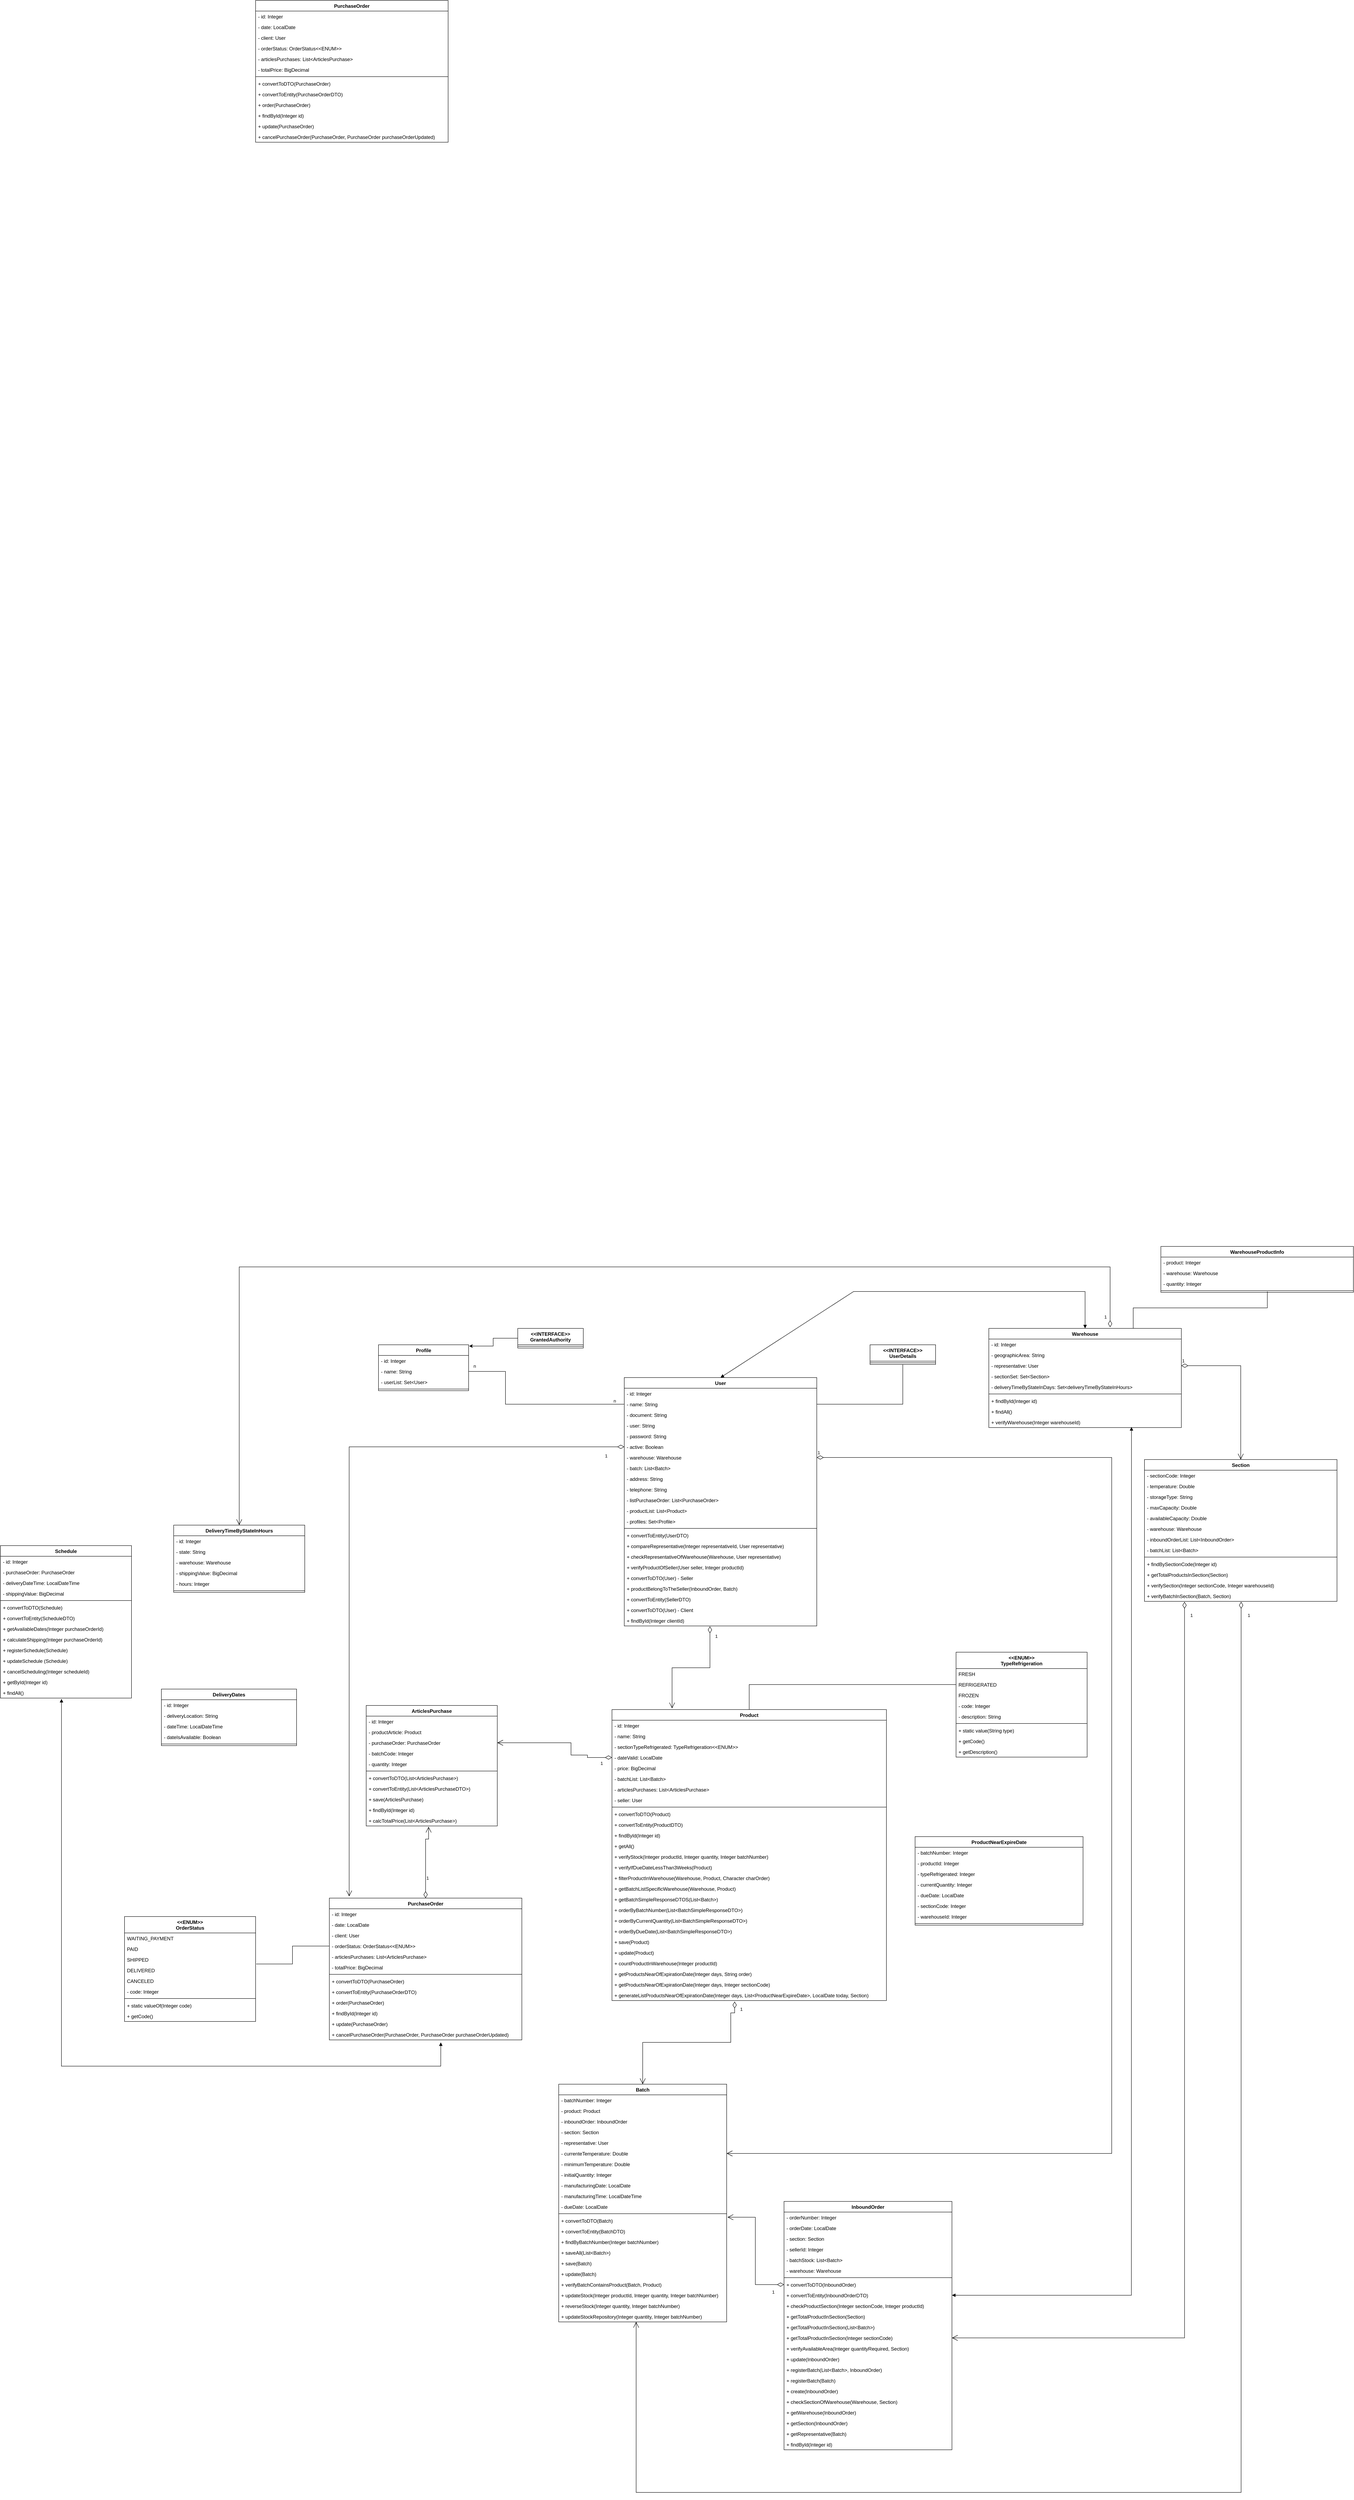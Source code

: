 <mxfile version="16.4.7" type="device"><diagram id="uxYoA-8YqJqyZEY1WxGZ" name="Page-1"><mxGraphModel dx="3423" dy="7311" grid="1" gridSize="10" guides="1" tooltips="1" connect="1" arrows="1" fold="1" page="1" pageScale="1" pageWidth="827" pageHeight="1169" math="0" shadow="0"><root><mxCell id="0"/><mxCell id="1" parent="0"/><mxCell id="y2_qICMEfTAhVQ0m7xMn-223" style="edgeStyle=orthogonalEdgeStyle;rounded=0;orthogonalLoop=1;jettySize=auto;html=1;entryX=1.005;entryY=0.028;entryDx=0;entryDy=0;entryPerimeter=0;" parent="1" source="y2_qICMEfTAhVQ0m7xMn-5" target="y2_qICMEfTAhVQ0m7xMn-190" edge="1"><mxGeometry relative="1" as="geometry"/></mxCell><mxCell id="y2_qICMEfTAhVQ0m7xMn-5" value="&lt;&lt;INTERFACE&gt;&gt;&#10;GrantedAuthority" style="swimlane;fontStyle=1;align=center;verticalAlign=top;childLayout=stackLayout;horizontal=1;startSize=40;horizontalStack=0;resizeParent=1;resizeParentMax=0;resizeLast=0;collapsible=1;marginBottom=0;" parent="1" vertex="1"><mxGeometry x="530" y="-2040" width="160" height="48" as="geometry"/></mxCell><mxCell id="y2_qICMEfTAhVQ0m7xMn-7" value="" style="line;strokeWidth=1;fillColor=none;align=left;verticalAlign=middle;spacingTop=-1;spacingLeft=3;spacingRight=3;rotatable=0;labelPosition=right;points=[];portConstraint=eastwest;" parent="y2_qICMEfTAhVQ0m7xMn-5" vertex="1"><mxGeometry y="40" width="160" height="8" as="geometry"/></mxCell><mxCell id="y2_qICMEfTAhVQ0m7xMn-17" value="ArticlesPurchase" style="swimlane;fontStyle=1;align=center;verticalAlign=top;childLayout=stackLayout;horizontal=1;startSize=26;horizontalStack=0;resizeParent=1;resizeParentMax=0;resizeLast=0;collapsible=1;marginBottom=0;" parent="1" vertex="1"><mxGeometry x="160" y="-1120" width="320" height="294" as="geometry"/></mxCell><mxCell id="y2_qICMEfTAhVQ0m7xMn-44" value="- id: Integer&#10;" style="text;strokeColor=none;fillColor=none;align=left;verticalAlign=top;spacingLeft=4;spacingRight=4;overflow=hidden;rotatable=0;points=[[0,0.5],[1,0.5]];portConstraint=eastwest;" parent="y2_qICMEfTAhVQ0m7xMn-17" vertex="1"><mxGeometry y="26" width="320" height="26" as="geometry"/></mxCell><mxCell id="y2_qICMEfTAhVQ0m7xMn-45" value="- productArticle: Product" style="text;strokeColor=none;fillColor=none;align=left;verticalAlign=top;spacingLeft=4;spacingRight=4;overflow=hidden;rotatable=0;points=[[0,0.5],[1,0.5]];portConstraint=eastwest;" parent="y2_qICMEfTAhVQ0m7xMn-17" vertex="1"><mxGeometry y="52" width="320" height="26" as="geometry"/></mxCell><mxCell id="y2_qICMEfTAhVQ0m7xMn-48" value="- purchaseOrder: PurchaseOrder" style="text;strokeColor=none;fillColor=none;align=left;verticalAlign=top;spacingLeft=4;spacingRight=4;overflow=hidden;rotatable=0;points=[[0,0.5],[1,0.5]];portConstraint=eastwest;" parent="y2_qICMEfTAhVQ0m7xMn-17" vertex="1"><mxGeometry y="78" width="320" height="26" as="geometry"/></mxCell><mxCell id="y2_qICMEfTAhVQ0m7xMn-47" value="- batchCode: Integer" style="text;strokeColor=none;fillColor=none;align=left;verticalAlign=top;spacingLeft=4;spacingRight=4;overflow=hidden;rotatable=0;points=[[0,0.5],[1,0.5]];portConstraint=eastwest;" parent="y2_qICMEfTAhVQ0m7xMn-17" vertex="1"><mxGeometry y="104" width="320" height="26" as="geometry"/></mxCell><mxCell id="y2_qICMEfTAhVQ0m7xMn-46" value="- quantity: Integer" style="text;strokeColor=none;fillColor=none;align=left;verticalAlign=top;spacingLeft=4;spacingRight=4;overflow=hidden;rotatable=0;points=[[0,0.5],[1,0.5]];portConstraint=eastwest;" parent="y2_qICMEfTAhVQ0m7xMn-17" vertex="1"><mxGeometry y="130" width="320" height="26" as="geometry"/></mxCell><mxCell id="y2_qICMEfTAhVQ0m7xMn-19" value="" style="line;strokeWidth=1;fillColor=none;align=left;verticalAlign=middle;spacingTop=-1;spacingLeft=3;spacingRight=3;rotatable=0;labelPosition=right;points=[];portConstraint=eastwest;" parent="y2_qICMEfTAhVQ0m7xMn-17" vertex="1"><mxGeometry y="156" width="320" height="8" as="geometry"/></mxCell><mxCell id="y2_qICMEfTAhVQ0m7xMn-42" value="+ convertToDTO(List&lt;ArticlesPurchase&gt;)" style="text;strokeColor=none;fillColor=none;align=left;verticalAlign=top;spacingLeft=4;spacingRight=4;overflow=hidden;rotatable=0;points=[[0,0.5],[1,0.5]];portConstraint=eastwest;" parent="y2_qICMEfTAhVQ0m7xMn-17" vertex="1"><mxGeometry y="164" width="320" height="26" as="geometry"/></mxCell><mxCell id="y2_qICMEfTAhVQ0m7xMn-50" value="+ convertToEntity(List&lt;ArticlesPurchaseDTO&gt;)" style="text;strokeColor=none;fillColor=none;align=left;verticalAlign=top;spacingLeft=4;spacingRight=4;overflow=hidden;rotatable=0;points=[[0,0.5],[1,0.5]];portConstraint=eastwest;" parent="y2_qICMEfTAhVQ0m7xMn-17" vertex="1"><mxGeometry y="190" width="320" height="26" as="geometry"/></mxCell><mxCell id="y2_qICMEfTAhVQ0m7xMn-20" value="+ save(ArticlesPurchase)" style="text;strokeColor=none;fillColor=none;align=left;verticalAlign=top;spacingLeft=4;spacingRight=4;overflow=hidden;rotatable=0;points=[[0,0.5],[1,0.5]];portConstraint=eastwest;" parent="y2_qICMEfTAhVQ0m7xMn-17" vertex="1"><mxGeometry y="216" width="320" height="26" as="geometry"/></mxCell><mxCell id="y2_qICMEfTAhVQ0m7xMn-51" value="+ findById(Integer id)" style="text;strokeColor=none;fillColor=none;align=left;verticalAlign=top;spacingLeft=4;spacingRight=4;overflow=hidden;rotatable=0;points=[[0,0.5],[1,0.5]];portConstraint=eastwest;" parent="y2_qICMEfTAhVQ0m7xMn-17" vertex="1"><mxGeometry y="242" width="320" height="26" as="geometry"/></mxCell><mxCell id="y2_qICMEfTAhVQ0m7xMn-52" value="+ calcTotalPrice(List&lt;ArticlesPurchase&gt;)" style="text;strokeColor=none;fillColor=none;align=left;verticalAlign=top;spacingLeft=4;spacingRight=4;overflow=hidden;rotatable=0;points=[[0,0.5],[1,0.5]];portConstraint=eastwest;" parent="y2_qICMEfTAhVQ0m7xMn-17" vertex="1"><mxGeometry y="268" width="320" height="26" as="geometry"/></mxCell><mxCell id="y2_qICMEfTAhVQ0m7xMn-53" value="Batch" style="swimlane;fontStyle=1;align=center;verticalAlign=top;childLayout=stackLayout;horizontal=1;startSize=26;horizontalStack=0;resizeParent=1;resizeParentMax=0;resizeLast=0;collapsible=1;marginBottom=0;" parent="1" vertex="1"><mxGeometry x="630" y="-196" width="410" height="580" as="geometry"/></mxCell><mxCell id="y2_qICMEfTAhVQ0m7xMn-54" value="- batchNumber: Integer&#10;" style="text;strokeColor=none;fillColor=none;align=left;verticalAlign=top;spacingLeft=4;spacingRight=4;overflow=hidden;rotatable=0;points=[[0,0.5],[1,0.5]];portConstraint=eastwest;" parent="y2_qICMEfTAhVQ0m7xMn-53" vertex="1"><mxGeometry y="26" width="410" height="26" as="geometry"/></mxCell><mxCell id="y2_qICMEfTAhVQ0m7xMn-55" value="- product: Product" style="text;strokeColor=none;fillColor=none;align=left;verticalAlign=top;spacingLeft=4;spacingRight=4;overflow=hidden;rotatable=0;points=[[0,0.5],[1,0.5]];portConstraint=eastwest;" parent="y2_qICMEfTAhVQ0m7xMn-53" vertex="1"><mxGeometry y="52" width="410" height="26" as="geometry"/></mxCell><mxCell id="y2_qICMEfTAhVQ0m7xMn-56" value="- inboundOrder: InboundOrder" style="text;strokeColor=none;fillColor=none;align=left;verticalAlign=top;spacingLeft=4;spacingRight=4;overflow=hidden;rotatable=0;points=[[0,0.5],[1,0.5]];portConstraint=eastwest;" parent="y2_qICMEfTAhVQ0m7xMn-53" vertex="1"><mxGeometry y="78" width="410" height="26" as="geometry"/></mxCell><mxCell id="y2_qICMEfTAhVQ0m7xMn-57" value="- section: Section" style="text;strokeColor=none;fillColor=none;align=left;verticalAlign=top;spacingLeft=4;spacingRight=4;overflow=hidden;rotatable=0;points=[[0,0.5],[1,0.5]];portConstraint=eastwest;" parent="y2_qICMEfTAhVQ0m7xMn-53" vertex="1"><mxGeometry y="104" width="410" height="26" as="geometry"/></mxCell><mxCell id="y2_qICMEfTAhVQ0m7xMn-58" value="- representative: User" style="text;strokeColor=none;fillColor=none;align=left;verticalAlign=top;spacingLeft=4;spacingRight=4;overflow=hidden;rotatable=0;points=[[0,0.5],[1,0.5]];portConstraint=eastwest;" parent="y2_qICMEfTAhVQ0m7xMn-53" vertex="1"><mxGeometry y="130" width="410" height="26" as="geometry"/></mxCell><mxCell id="y2_qICMEfTAhVQ0m7xMn-65" value="- currenteTemperature: Double" style="text;strokeColor=none;fillColor=none;align=left;verticalAlign=top;spacingLeft=4;spacingRight=4;overflow=hidden;rotatable=0;points=[[0,0.5],[1,0.5]];portConstraint=eastwest;" parent="y2_qICMEfTAhVQ0m7xMn-53" vertex="1"><mxGeometry y="156" width="410" height="26" as="geometry"/></mxCell><mxCell id="y2_qICMEfTAhVQ0m7xMn-66" value="- minimumTemperature: Double" style="text;strokeColor=none;fillColor=none;align=left;verticalAlign=top;spacingLeft=4;spacingRight=4;overflow=hidden;rotatable=0;points=[[0,0.5],[1,0.5]];portConstraint=eastwest;" parent="y2_qICMEfTAhVQ0m7xMn-53" vertex="1"><mxGeometry y="182" width="410" height="26" as="geometry"/></mxCell><mxCell id="y2_qICMEfTAhVQ0m7xMn-67" value="- initialQuantity: Integer" style="text;strokeColor=none;fillColor=none;align=left;verticalAlign=top;spacingLeft=4;spacingRight=4;overflow=hidden;rotatable=0;points=[[0,0.5],[1,0.5]];portConstraint=eastwest;" parent="y2_qICMEfTAhVQ0m7xMn-53" vertex="1"><mxGeometry y="208" width="410" height="26" as="geometry"/></mxCell><mxCell id="y2_qICMEfTAhVQ0m7xMn-68" value="- manufacturingDate: LocalDate" style="text;strokeColor=none;fillColor=none;align=left;verticalAlign=top;spacingLeft=4;spacingRight=4;overflow=hidden;rotatable=0;points=[[0,0.5],[1,0.5]];portConstraint=eastwest;" parent="y2_qICMEfTAhVQ0m7xMn-53" vertex="1"><mxGeometry y="234" width="410" height="26" as="geometry"/></mxCell><mxCell id="y2_qICMEfTAhVQ0m7xMn-69" value="- manufacturingTime: LocalDateTime" style="text;strokeColor=none;fillColor=none;align=left;verticalAlign=top;spacingLeft=4;spacingRight=4;overflow=hidden;rotatable=0;points=[[0,0.5],[1,0.5]];portConstraint=eastwest;" parent="y2_qICMEfTAhVQ0m7xMn-53" vertex="1"><mxGeometry y="260" width="410" height="26" as="geometry"/></mxCell><mxCell id="y2_qICMEfTAhVQ0m7xMn-70" value="- dueDate: LocalDate" style="text;strokeColor=none;fillColor=none;align=left;verticalAlign=top;spacingLeft=4;spacingRight=4;overflow=hidden;rotatable=0;points=[[0,0.5],[1,0.5]];portConstraint=eastwest;" parent="y2_qICMEfTAhVQ0m7xMn-53" vertex="1"><mxGeometry y="286" width="410" height="26" as="geometry"/></mxCell><mxCell id="y2_qICMEfTAhVQ0m7xMn-59" value="" style="line;strokeWidth=1;fillColor=none;align=left;verticalAlign=middle;spacingTop=-1;spacingLeft=3;spacingRight=3;rotatable=0;labelPosition=right;points=[];portConstraint=eastwest;" parent="y2_qICMEfTAhVQ0m7xMn-53" vertex="1"><mxGeometry y="312" width="410" height="8" as="geometry"/></mxCell><mxCell id="y2_qICMEfTAhVQ0m7xMn-60" value="+ convertToDTO(Batch)" style="text;strokeColor=none;fillColor=none;align=left;verticalAlign=top;spacingLeft=4;spacingRight=4;overflow=hidden;rotatable=0;points=[[0,0.5],[1,0.5]];portConstraint=eastwest;" parent="y2_qICMEfTAhVQ0m7xMn-53" vertex="1"><mxGeometry y="320" width="410" height="26" as="geometry"/></mxCell><mxCell id="y2_qICMEfTAhVQ0m7xMn-61" value="+ convertToEntity(BatchDTO)" style="text;strokeColor=none;fillColor=none;align=left;verticalAlign=top;spacingLeft=4;spacingRight=4;overflow=hidden;rotatable=0;points=[[0,0.5],[1,0.5]];portConstraint=eastwest;" parent="y2_qICMEfTAhVQ0m7xMn-53" vertex="1"><mxGeometry y="346" width="410" height="26" as="geometry"/></mxCell><mxCell id="y2_qICMEfTAhVQ0m7xMn-62" value="+ findByBatchNumber(Integer batchNumber)" style="text;strokeColor=none;fillColor=none;align=left;verticalAlign=top;spacingLeft=4;spacingRight=4;overflow=hidden;rotatable=0;points=[[0,0.5],[1,0.5]];portConstraint=eastwest;" parent="y2_qICMEfTAhVQ0m7xMn-53" vertex="1"><mxGeometry y="372" width="410" height="26" as="geometry"/></mxCell><mxCell id="y2_qICMEfTAhVQ0m7xMn-63" value="+ saveAll(List&lt;Batch&gt;)" style="text;strokeColor=none;fillColor=none;align=left;verticalAlign=top;spacingLeft=4;spacingRight=4;overflow=hidden;rotatable=0;points=[[0,0.5],[1,0.5]];portConstraint=eastwest;" parent="y2_qICMEfTAhVQ0m7xMn-53" vertex="1"><mxGeometry y="398" width="410" height="26" as="geometry"/></mxCell><mxCell id="y2_qICMEfTAhVQ0m7xMn-64" value="+ save(Batch)" style="text;strokeColor=none;fillColor=none;align=left;verticalAlign=top;spacingLeft=4;spacingRight=4;overflow=hidden;rotatable=0;points=[[0,0.5],[1,0.5]];portConstraint=eastwest;" parent="y2_qICMEfTAhVQ0m7xMn-53" vertex="1"><mxGeometry y="424" width="410" height="26" as="geometry"/></mxCell><mxCell id="y2_qICMEfTAhVQ0m7xMn-71" value="+ update(Batch)" style="text;strokeColor=none;fillColor=none;align=left;verticalAlign=top;spacingLeft=4;spacingRight=4;overflow=hidden;rotatable=0;points=[[0,0.5],[1,0.5]];portConstraint=eastwest;" parent="y2_qICMEfTAhVQ0m7xMn-53" vertex="1"><mxGeometry y="450" width="410" height="26" as="geometry"/></mxCell><mxCell id="y2_qICMEfTAhVQ0m7xMn-72" value="+ verifyBatchContainsProduct(Batch, Product)" style="text;strokeColor=none;fillColor=none;align=left;verticalAlign=top;spacingLeft=4;spacingRight=4;overflow=hidden;rotatable=0;points=[[0,0.5],[1,0.5]];portConstraint=eastwest;" parent="y2_qICMEfTAhVQ0m7xMn-53" vertex="1"><mxGeometry y="476" width="410" height="26" as="geometry"/></mxCell><mxCell id="y2_qICMEfTAhVQ0m7xMn-73" value="+ updateStock(Integer productId, Integer quantity, Integer batchNumber)" style="text;strokeColor=none;fillColor=none;align=left;verticalAlign=top;spacingLeft=4;spacingRight=4;overflow=hidden;rotatable=0;points=[[0,0.5],[1,0.5]];portConstraint=eastwest;" parent="y2_qICMEfTAhVQ0m7xMn-53" vertex="1"><mxGeometry y="502" width="410" height="26" as="geometry"/></mxCell><mxCell id="y2_qICMEfTAhVQ0m7xMn-74" value="+ reverseStock(Integer quantity, Integer batchNumber)" style="text;strokeColor=none;fillColor=none;align=left;verticalAlign=top;spacingLeft=4;spacingRight=4;overflow=hidden;rotatable=0;points=[[0,0.5],[1,0.5]];portConstraint=eastwest;" parent="y2_qICMEfTAhVQ0m7xMn-53" vertex="1"><mxGeometry y="528" width="410" height="26" as="geometry"/></mxCell><mxCell id="y2_qICMEfTAhVQ0m7xMn-76" value="+ updateStockRepository(Integer quantity, Integer batchNumber)" style="text;strokeColor=none;fillColor=none;align=left;verticalAlign=top;spacingLeft=4;spacingRight=4;overflow=hidden;rotatable=0;points=[[0,0.5],[1,0.5]];portConstraint=eastwest;" parent="y2_qICMEfTAhVQ0m7xMn-53" vertex="1"><mxGeometry y="554" width="410" height="26" as="geometry"/></mxCell><mxCell id="y2_qICMEfTAhVQ0m7xMn-77" value="InboundOrder" style="swimlane;fontStyle=1;align=center;verticalAlign=top;childLayout=stackLayout;horizontal=1;startSize=26;horizontalStack=0;resizeParent=1;resizeParentMax=0;resizeLast=0;collapsible=1;marginBottom=0;" parent="1" vertex="1"><mxGeometry x="1180" y="90" width="410" height="606" as="geometry"/></mxCell><mxCell id="y2_qICMEfTAhVQ0m7xMn-78" value="- orderNumber: Integer&#10;" style="text;strokeColor=none;fillColor=none;align=left;verticalAlign=top;spacingLeft=4;spacingRight=4;overflow=hidden;rotatable=0;points=[[0,0.5],[1,0.5]];portConstraint=eastwest;" parent="y2_qICMEfTAhVQ0m7xMn-77" vertex="1"><mxGeometry y="26" width="410" height="26" as="geometry"/></mxCell><mxCell id="y2_qICMEfTAhVQ0m7xMn-79" value="- orderDate: LocalDate" style="text;strokeColor=none;fillColor=none;align=left;verticalAlign=top;spacingLeft=4;spacingRight=4;overflow=hidden;rotatable=0;points=[[0,0.5],[1,0.5]];portConstraint=eastwest;" parent="y2_qICMEfTAhVQ0m7xMn-77" vertex="1"><mxGeometry y="52" width="410" height="26" as="geometry"/></mxCell><mxCell id="y2_qICMEfTAhVQ0m7xMn-80" value="- section: Section" style="text;strokeColor=none;fillColor=none;align=left;verticalAlign=top;spacingLeft=4;spacingRight=4;overflow=hidden;rotatable=0;points=[[0,0.5],[1,0.5]];portConstraint=eastwest;" parent="y2_qICMEfTAhVQ0m7xMn-77" vertex="1"><mxGeometry y="78" width="410" height="26" as="geometry"/></mxCell><mxCell id="y2_qICMEfTAhVQ0m7xMn-81" value="- sellerId: Integer" style="text;strokeColor=none;fillColor=none;align=left;verticalAlign=top;spacingLeft=4;spacingRight=4;overflow=hidden;rotatable=0;points=[[0,0.5],[1,0.5]];portConstraint=eastwest;" parent="y2_qICMEfTAhVQ0m7xMn-77" vertex="1"><mxGeometry y="104" width="410" height="26" as="geometry"/></mxCell><mxCell id="y2_qICMEfTAhVQ0m7xMn-82" value="- batchStock: List&lt;Batch&gt;" style="text;strokeColor=none;fillColor=none;align=left;verticalAlign=top;spacingLeft=4;spacingRight=4;overflow=hidden;rotatable=0;points=[[0,0.5],[1,0.5]];portConstraint=eastwest;" parent="y2_qICMEfTAhVQ0m7xMn-77" vertex="1"><mxGeometry y="130" width="410" height="26" as="geometry"/></mxCell><mxCell id="y2_qICMEfTAhVQ0m7xMn-83" value="- warehouse: Warehouse" style="text;strokeColor=none;fillColor=none;align=left;verticalAlign=top;spacingLeft=4;spacingRight=4;overflow=hidden;rotatable=0;points=[[0,0.5],[1,0.5]];portConstraint=eastwest;" parent="y2_qICMEfTAhVQ0m7xMn-77" vertex="1"><mxGeometry y="156" width="410" height="26" as="geometry"/></mxCell><mxCell id="y2_qICMEfTAhVQ0m7xMn-89" value="" style="line;strokeWidth=1;fillColor=none;align=left;verticalAlign=middle;spacingTop=-1;spacingLeft=3;spacingRight=3;rotatable=0;labelPosition=right;points=[];portConstraint=eastwest;" parent="y2_qICMEfTAhVQ0m7xMn-77" vertex="1"><mxGeometry y="182" width="410" height="8" as="geometry"/></mxCell><mxCell id="y2_qICMEfTAhVQ0m7xMn-90" value="+ convertToDTO(InboundOrder)" style="text;strokeColor=none;fillColor=none;align=left;verticalAlign=top;spacingLeft=4;spacingRight=4;overflow=hidden;rotatable=0;points=[[0,0.5],[1,0.5]];portConstraint=eastwest;" parent="y2_qICMEfTAhVQ0m7xMn-77" vertex="1"><mxGeometry y="190" width="410" height="26" as="geometry"/></mxCell><mxCell id="y2_qICMEfTAhVQ0m7xMn-91" value="+ convertToEntity(InboundOrderDTO)" style="text;strokeColor=none;fillColor=none;align=left;verticalAlign=top;spacingLeft=4;spacingRight=4;overflow=hidden;rotatable=0;points=[[0,0.5],[1,0.5]];portConstraint=eastwest;" parent="y2_qICMEfTAhVQ0m7xMn-77" vertex="1"><mxGeometry y="216" width="410" height="26" as="geometry"/></mxCell><mxCell id="y2_qICMEfTAhVQ0m7xMn-92" value="+ checkProductSection(Integer sectionCode, Integer productId)" style="text;strokeColor=none;fillColor=none;align=left;verticalAlign=top;spacingLeft=4;spacingRight=4;overflow=hidden;rotatable=0;points=[[0,0.5],[1,0.5]];portConstraint=eastwest;" parent="y2_qICMEfTAhVQ0m7xMn-77" vertex="1"><mxGeometry y="242" width="410" height="26" as="geometry"/></mxCell><mxCell id="y2_qICMEfTAhVQ0m7xMn-93" value="+ getTotalProductInSection(Section)" style="text;strokeColor=none;fillColor=none;align=left;verticalAlign=top;spacingLeft=4;spacingRight=4;overflow=hidden;rotatable=0;points=[[0,0.5],[1,0.5]];portConstraint=eastwest;" parent="y2_qICMEfTAhVQ0m7xMn-77" vertex="1"><mxGeometry y="268" width="410" height="26" as="geometry"/></mxCell><mxCell id="y2_qICMEfTAhVQ0m7xMn-100" value="+ getTotalProductInSection(List&lt;Batch&gt;)" style="text;strokeColor=none;fillColor=none;align=left;verticalAlign=top;spacingLeft=4;spacingRight=4;overflow=hidden;rotatable=0;points=[[0,0.5],[1,0.5]];portConstraint=eastwest;" parent="y2_qICMEfTAhVQ0m7xMn-77" vertex="1"><mxGeometry y="294" width="410" height="26" as="geometry"/></mxCell><mxCell id="y2_qICMEfTAhVQ0m7xMn-101" value="+ getTotalProductInSection(Integer sectionCode)" style="text;strokeColor=none;fillColor=none;align=left;verticalAlign=top;spacingLeft=4;spacingRight=4;overflow=hidden;rotatable=0;points=[[0,0.5],[1,0.5]];portConstraint=eastwest;" parent="y2_qICMEfTAhVQ0m7xMn-77" vertex="1"><mxGeometry y="320" width="410" height="26" as="geometry"/></mxCell><mxCell id="y2_qICMEfTAhVQ0m7xMn-94" value="+ verifyAvailableArea(Integer quantityRequired, Section)" style="text;strokeColor=none;fillColor=none;align=left;verticalAlign=top;spacingLeft=4;spacingRight=4;overflow=hidden;rotatable=0;points=[[0,0.5],[1,0.5]];portConstraint=eastwest;" parent="y2_qICMEfTAhVQ0m7xMn-77" vertex="1"><mxGeometry y="346" width="410" height="26" as="geometry"/></mxCell><mxCell id="y2_qICMEfTAhVQ0m7xMn-95" value="+ update(InboundOrder)" style="text;strokeColor=none;fillColor=none;align=left;verticalAlign=top;spacingLeft=4;spacingRight=4;overflow=hidden;rotatable=0;points=[[0,0.5],[1,0.5]];portConstraint=eastwest;" parent="y2_qICMEfTAhVQ0m7xMn-77" vertex="1"><mxGeometry y="372" width="410" height="26" as="geometry"/></mxCell><mxCell id="y2_qICMEfTAhVQ0m7xMn-96" value="+ registerBatch(List&lt;Batch&gt;, InboundOrder)" style="text;strokeColor=none;fillColor=none;align=left;verticalAlign=top;spacingLeft=4;spacingRight=4;overflow=hidden;rotatable=0;points=[[0,0.5],[1,0.5]];portConstraint=eastwest;" parent="y2_qICMEfTAhVQ0m7xMn-77" vertex="1"><mxGeometry y="398" width="410" height="26" as="geometry"/></mxCell><mxCell id="y2_qICMEfTAhVQ0m7xMn-102" value="+ registerBatch(Batch)" style="text;strokeColor=none;fillColor=none;align=left;verticalAlign=top;spacingLeft=4;spacingRight=4;overflow=hidden;rotatable=0;points=[[0,0.5],[1,0.5]];portConstraint=eastwest;" parent="y2_qICMEfTAhVQ0m7xMn-77" vertex="1"><mxGeometry y="424" width="410" height="26" as="geometry"/></mxCell><mxCell id="y2_qICMEfTAhVQ0m7xMn-97" value="+ create(InboundOrder)" style="text;strokeColor=none;fillColor=none;align=left;verticalAlign=top;spacingLeft=4;spacingRight=4;overflow=hidden;rotatable=0;points=[[0,0.5],[1,0.5]];portConstraint=eastwest;" parent="y2_qICMEfTAhVQ0m7xMn-77" vertex="1"><mxGeometry y="450" width="410" height="26" as="geometry"/></mxCell><mxCell id="y2_qICMEfTAhVQ0m7xMn-98" value="+ checkSectionOfWarehouse(Warehouse, Section)" style="text;strokeColor=none;fillColor=none;align=left;verticalAlign=top;spacingLeft=4;spacingRight=4;overflow=hidden;rotatable=0;points=[[0,0.5],[1,0.5]];portConstraint=eastwest;" parent="y2_qICMEfTAhVQ0m7xMn-77" vertex="1"><mxGeometry y="476" width="410" height="26" as="geometry"/></mxCell><mxCell id="y2_qICMEfTAhVQ0m7xMn-99" value="+ getWarehouse(InboundOrder)" style="text;strokeColor=none;fillColor=none;align=left;verticalAlign=top;spacingLeft=4;spacingRight=4;overflow=hidden;rotatable=0;points=[[0,0.5],[1,0.5]];portConstraint=eastwest;" parent="y2_qICMEfTAhVQ0m7xMn-77" vertex="1"><mxGeometry y="502" width="410" height="26" as="geometry"/></mxCell><mxCell id="y2_qICMEfTAhVQ0m7xMn-103" value="+ getSection(InboundOrder)" style="text;strokeColor=none;fillColor=none;align=left;verticalAlign=top;spacingLeft=4;spacingRight=4;overflow=hidden;rotatable=0;points=[[0,0.5],[1,0.5]];portConstraint=eastwest;" parent="y2_qICMEfTAhVQ0m7xMn-77" vertex="1"><mxGeometry y="528" width="410" height="26" as="geometry"/></mxCell><mxCell id="y2_qICMEfTAhVQ0m7xMn-104" value="+ getRepresentative(Batch)" style="text;strokeColor=none;fillColor=none;align=left;verticalAlign=top;spacingLeft=4;spacingRight=4;overflow=hidden;rotatable=0;points=[[0,0.5],[1,0.5]];portConstraint=eastwest;" parent="y2_qICMEfTAhVQ0m7xMn-77" vertex="1"><mxGeometry y="554" width="410" height="26" as="geometry"/></mxCell><mxCell id="y2_qICMEfTAhVQ0m7xMn-105" value="+ findById(Integer id)" style="text;strokeColor=none;fillColor=none;align=left;verticalAlign=top;spacingLeft=4;spacingRight=4;overflow=hidden;rotatable=0;points=[[0,0.5],[1,0.5]];portConstraint=eastwest;" parent="y2_qICMEfTAhVQ0m7xMn-77" vertex="1"><mxGeometry y="580" width="410" height="26" as="geometry"/></mxCell><mxCell id="y2_qICMEfTAhVQ0m7xMn-106" value="Product" style="swimlane;fontStyle=1;align=center;verticalAlign=top;childLayout=stackLayout;horizontal=1;startSize=26;horizontalStack=0;resizeParent=1;resizeParentMax=0;resizeLast=0;collapsible=1;marginBottom=0;" parent="1" vertex="1"><mxGeometry x="760" y="-1110" width="670" height="710" as="geometry"/></mxCell><mxCell id="y2_qICMEfTAhVQ0m7xMn-107" value="- id: Integer" style="text;strokeColor=none;fillColor=none;align=left;verticalAlign=top;spacingLeft=4;spacingRight=4;overflow=hidden;rotatable=0;points=[[0,0.5],[1,0.5]];portConstraint=eastwest;" parent="y2_qICMEfTAhVQ0m7xMn-106" vertex="1"><mxGeometry y="26" width="670" height="26" as="geometry"/></mxCell><mxCell id="y2_qICMEfTAhVQ0m7xMn-108" value="- name: String" style="text;strokeColor=none;fillColor=none;align=left;verticalAlign=top;spacingLeft=4;spacingRight=4;overflow=hidden;rotatable=0;points=[[0,0.5],[1,0.5]];portConstraint=eastwest;" parent="y2_qICMEfTAhVQ0m7xMn-106" vertex="1"><mxGeometry y="52" width="670" height="26" as="geometry"/></mxCell><mxCell id="y2_qICMEfTAhVQ0m7xMn-109" value="- sectionTypeRefrigerated: TypeRefrigeration&lt;&lt;ENUM&gt;&gt;" style="text;strokeColor=none;fillColor=none;align=left;verticalAlign=top;spacingLeft=4;spacingRight=4;overflow=hidden;rotatable=0;points=[[0,0.5],[1,0.5]];portConstraint=eastwest;" parent="y2_qICMEfTAhVQ0m7xMn-106" vertex="1"><mxGeometry y="78" width="670" height="26" as="geometry"/></mxCell><mxCell id="y2_qICMEfTAhVQ0m7xMn-110" value="- dateValid: LocalDate" style="text;strokeColor=none;fillColor=none;align=left;verticalAlign=top;spacingLeft=4;spacingRight=4;overflow=hidden;rotatable=0;points=[[0,0.5],[1,0.5]];portConstraint=eastwest;" parent="y2_qICMEfTAhVQ0m7xMn-106" vertex="1"><mxGeometry y="104" width="670" height="26" as="geometry"/></mxCell><mxCell id="y2_qICMEfTAhVQ0m7xMn-111" value="- price: BigDecimal" style="text;strokeColor=none;fillColor=none;align=left;verticalAlign=top;spacingLeft=4;spacingRight=4;overflow=hidden;rotatable=0;points=[[0,0.5],[1,0.5]];portConstraint=eastwest;" parent="y2_qICMEfTAhVQ0m7xMn-106" vertex="1"><mxGeometry y="130" width="670" height="26" as="geometry"/></mxCell><mxCell id="y2_qICMEfTAhVQ0m7xMn-112" value="- batchList: List&lt;Batch&gt;" style="text;strokeColor=none;fillColor=none;align=left;verticalAlign=top;spacingLeft=4;spacingRight=4;overflow=hidden;rotatable=0;points=[[0,0.5],[1,0.5]];portConstraint=eastwest;" parent="y2_qICMEfTAhVQ0m7xMn-106" vertex="1"><mxGeometry y="156" width="670" height="26" as="geometry"/></mxCell><mxCell id="y2_qICMEfTAhVQ0m7xMn-146" value="- articlesPurchases: List&lt;ArticlesPurchase&gt;" style="text;strokeColor=none;fillColor=none;align=left;verticalAlign=top;spacingLeft=4;spacingRight=4;overflow=hidden;rotatable=0;points=[[0,0.5],[1,0.5]];portConstraint=eastwest;" parent="y2_qICMEfTAhVQ0m7xMn-106" vertex="1"><mxGeometry y="182" width="670" height="26" as="geometry"/></mxCell><mxCell id="y2_qICMEfTAhVQ0m7xMn-147" value="- seller: User" style="text;strokeColor=none;fillColor=none;align=left;verticalAlign=top;spacingLeft=4;spacingRight=4;overflow=hidden;rotatable=0;points=[[0,0.5],[1,0.5]];portConstraint=eastwest;" parent="y2_qICMEfTAhVQ0m7xMn-106" vertex="1"><mxGeometry y="208" width="670" height="26" as="geometry"/></mxCell><mxCell id="y2_qICMEfTAhVQ0m7xMn-113" value="" style="line;strokeWidth=1;fillColor=none;align=left;verticalAlign=middle;spacingTop=-1;spacingLeft=3;spacingRight=3;rotatable=0;labelPosition=right;points=[];portConstraint=eastwest;" parent="y2_qICMEfTAhVQ0m7xMn-106" vertex="1"><mxGeometry y="234" width="670" height="8" as="geometry"/></mxCell><mxCell id="y2_qICMEfTAhVQ0m7xMn-114" value="+ convertToDTO(Product)" style="text;strokeColor=none;fillColor=none;align=left;verticalAlign=top;spacingLeft=4;spacingRight=4;overflow=hidden;rotatable=0;points=[[0,0.5],[1,0.5]];portConstraint=eastwest;" parent="y2_qICMEfTAhVQ0m7xMn-106" vertex="1"><mxGeometry y="242" width="670" height="26" as="geometry"/></mxCell><mxCell id="y2_qICMEfTAhVQ0m7xMn-115" value="+ convertToEntity(ProductDTO)" style="text;strokeColor=none;fillColor=none;align=left;verticalAlign=top;spacingLeft=4;spacingRight=4;overflow=hidden;rotatable=0;points=[[0,0.5],[1,0.5]];portConstraint=eastwest;" parent="y2_qICMEfTAhVQ0m7xMn-106" vertex="1"><mxGeometry y="268" width="670" height="26" as="geometry"/></mxCell><mxCell id="y2_qICMEfTAhVQ0m7xMn-129" value="+ findById(Integer id)" style="text;strokeColor=none;fillColor=none;align=left;verticalAlign=top;spacingLeft=4;spacingRight=4;overflow=hidden;rotatable=0;points=[[0,0.5],[1,0.5]];portConstraint=eastwest;" parent="y2_qICMEfTAhVQ0m7xMn-106" vertex="1"><mxGeometry y="294" width="670" height="26" as="geometry"/></mxCell><mxCell id="y2_qICMEfTAhVQ0m7xMn-148" value="+ getAll()" style="text;strokeColor=none;fillColor=none;align=left;verticalAlign=top;spacingLeft=4;spacingRight=4;overflow=hidden;rotatable=0;points=[[0,0.5],[1,0.5]];portConstraint=eastwest;" parent="y2_qICMEfTAhVQ0m7xMn-106" vertex="1"><mxGeometry y="320" width="670" height="26" as="geometry"/></mxCell><mxCell id="y2_qICMEfTAhVQ0m7xMn-149" value="+ verifyStock(Integer productId, Integer quantity, Integer batchNumber)" style="text;strokeColor=none;fillColor=none;align=left;verticalAlign=top;spacingLeft=4;spacingRight=4;overflow=hidden;rotatable=0;points=[[0,0.5],[1,0.5]];portConstraint=eastwest;" parent="y2_qICMEfTAhVQ0m7xMn-106" vertex="1"><mxGeometry y="346" width="670" height="26" as="geometry"/></mxCell><mxCell id="y2_qICMEfTAhVQ0m7xMn-150" value="+ verifyIfDueDateLessThan3Weeks(Product)" style="text;strokeColor=none;fillColor=none;align=left;verticalAlign=top;spacingLeft=4;spacingRight=4;overflow=hidden;rotatable=0;points=[[0,0.5],[1,0.5]];portConstraint=eastwest;" parent="y2_qICMEfTAhVQ0m7xMn-106" vertex="1"><mxGeometry y="372" width="670" height="26" as="geometry"/></mxCell><mxCell id="y2_qICMEfTAhVQ0m7xMn-151" value="+ filterProductInWarehouse(Warehouse, Product, Character charOrder)" style="text;strokeColor=none;fillColor=none;align=left;verticalAlign=top;spacingLeft=4;spacingRight=4;overflow=hidden;rotatable=0;points=[[0,0.5],[1,0.5]];portConstraint=eastwest;" parent="y2_qICMEfTAhVQ0m7xMn-106" vertex="1"><mxGeometry y="398" width="670" height="26" as="geometry"/></mxCell><mxCell id="y2_qICMEfTAhVQ0m7xMn-152" value="+ getBatchListSpecificWarehouse(Warehouse, Product)" style="text;strokeColor=none;fillColor=none;align=left;verticalAlign=top;spacingLeft=4;spacingRight=4;overflow=hidden;rotatable=0;points=[[0,0.5],[1,0.5]];portConstraint=eastwest;" parent="y2_qICMEfTAhVQ0m7xMn-106" vertex="1"><mxGeometry y="424" width="670" height="26" as="geometry"/></mxCell><mxCell id="y2_qICMEfTAhVQ0m7xMn-153" value="+ getBatchSimpleResponseDTOS(List&lt;Batch&gt;)" style="text;strokeColor=none;fillColor=none;align=left;verticalAlign=top;spacingLeft=4;spacingRight=4;overflow=hidden;rotatable=0;points=[[0,0.5],[1,0.5]];portConstraint=eastwest;" parent="y2_qICMEfTAhVQ0m7xMn-106" vertex="1"><mxGeometry y="450" width="670" height="26" as="geometry"/></mxCell><mxCell id="y2_qICMEfTAhVQ0m7xMn-154" value="+ orderByBatchNumber(List&lt;BatchSimpleResponseDTO&gt;)" style="text;strokeColor=none;fillColor=none;align=left;verticalAlign=top;spacingLeft=4;spacingRight=4;overflow=hidden;rotatable=0;points=[[0,0.5],[1,0.5]];portConstraint=eastwest;" parent="y2_qICMEfTAhVQ0m7xMn-106" vertex="1"><mxGeometry y="476" width="670" height="26" as="geometry"/></mxCell><mxCell id="y2_qICMEfTAhVQ0m7xMn-155" value="+ orderByCurrentQuantity(List&lt;BatchSimpleResponseDTO&gt;)" style="text;strokeColor=none;fillColor=none;align=left;verticalAlign=top;spacingLeft=4;spacingRight=4;overflow=hidden;rotatable=0;points=[[0,0.5],[1,0.5]];portConstraint=eastwest;" parent="y2_qICMEfTAhVQ0m7xMn-106" vertex="1"><mxGeometry y="502" width="670" height="26" as="geometry"/></mxCell><mxCell id="y2_qICMEfTAhVQ0m7xMn-156" value="+ orderByDueDate(List&lt;BatchSimpleResponseDTO&gt;)" style="text;strokeColor=none;fillColor=none;align=left;verticalAlign=top;spacingLeft=4;spacingRight=4;overflow=hidden;rotatable=0;points=[[0,0.5],[1,0.5]];portConstraint=eastwest;" parent="y2_qICMEfTAhVQ0m7xMn-106" vertex="1"><mxGeometry y="528" width="670" height="26" as="geometry"/></mxCell><mxCell id="y2_qICMEfTAhVQ0m7xMn-157" value="+ save(Product)" style="text;strokeColor=none;fillColor=none;align=left;verticalAlign=top;spacingLeft=4;spacingRight=4;overflow=hidden;rotatable=0;points=[[0,0.5],[1,0.5]];portConstraint=eastwest;" parent="y2_qICMEfTAhVQ0m7xMn-106" vertex="1"><mxGeometry y="554" width="670" height="26" as="geometry"/></mxCell><mxCell id="y2_qICMEfTAhVQ0m7xMn-158" value="+ update(Product)" style="text;strokeColor=none;fillColor=none;align=left;verticalAlign=top;spacingLeft=4;spacingRight=4;overflow=hidden;rotatable=0;points=[[0,0.5],[1,0.5]];portConstraint=eastwest;" parent="y2_qICMEfTAhVQ0m7xMn-106" vertex="1"><mxGeometry y="580" width="670" height="26" as="geometry"/></mxCell><mxCell id="y2_qICMEfTAhVQ0m7xMn-159" value="+ countProductInWarehouse(Integer productId)" style="text;strokeColor=none;fillColor=none;align=left;verticalAlign=top;spacingLeft=4;spacingRight=4;overflow=hidden;rotatable=0;points=[[0,0.5],[1,0.5]];portConstraint=eastwest;" parent="y2_qICMEfTAhVQ0m7xMn-106" vertex="1"><mxGeometry y="606" width="670" height="26" as="geometry"/></mxCell><mxCell id="y2_qICMEfTAhVQ0m7xMn-160" value="+ getProductsNearOfExpirationDate(Integer days, String order)" style="text;strokeColor=none;fillColor=none;align=left;verticalAlign=top;spacingLeft=4;spacingRight=4;overflow=hidden;rotatable=0;points=[[0,0.5],[1,0.5]];portConstraint=eastwest;" parent="y2_qICMEfTAhVQ0m7xMn-106" vertex="1"><mxGeometry y="632" width="670" height="26" as="geometry"/></mxCell><mxCell id="y2_qICMEfTAhVQ0m7xMn-161" value="+ getProductsNearOfExpirationDate(Integer days, Integer sectionCode)" style="text;strokeColor=none;fillColor=none;align=left;verticalAlign=top;spacingLeft=4;spacingRight=4;overflow=hidden;rotatable=0;points=[[0,0.5],[1,0.5]];portConstraint=eastwest;" parent="y2_qICMEfTAhVQ0m7xMn-106" vertex="1"><mxGeometry y="658" width="670" height="26" as="geometry"/></mxCell><mxCell id="y2_qICMEfTAhVQ0m7xMn-162" value="+ generateListProductsNearOfExpirationDate(Integer days, List&lt;ProductNearExpireDate&gt;, LocalDate today, Section)" style="text;strokeColor=none;fillColor=none;align=left;verticalAlign=top;spacingLeft=4;spacingRight=4;overflow=hidden;rotatable=0;points=[[0,0.5],[1,0.5]];portConstraint=eastwest;" parent="y2_qICMEfTAhVQ0m7xMn-106" vertex="1"><mxGeometry y="684" width="670" height="26" as="geometry"/></mxCell><mxCell id="y2_qICMEfTAhVQ0m7xMn-164" value="ProductNearExpireDate" style="swimlane;fontStyle=1;align=center;verticalAlign=top;childLayout=stackLayout;horizontal=1;startSize=26;horizontalStack=0;resizeParent=1;resizeParentMax=0;resizeLast=0;collapsible=1;marginBottom=0;" parent="1" vertex="1"><mxGeometry x="1500" y="-800" width="410" height="216" as="geometry"/></mxCell><mxCell id="y2_qICMEfTAhVQ0m7xMn-165" value="- batchNumber: Integer" style="text;strokeColor=none;fillColor=none;align=left;verticalAlign=top;spacingLeft=4;spacingRight=4;overflow=hidden;rotatable=0;points=[[0,0.5],[1,0.5]];portConstraint=eastwest;" parent="y2_qICMEfTAhVQ0m7xMn-164" vertex="1"><mxGeometry y="26" width="410" height="26" as="geometry"/></mxCell><mxCell id="y2_qICMEfTAhVQ0m7xMn-166" value="- productId: Integer" style="text;strokeColor=none;fillColor=none;align=left;verticalAlign=top;spacingLeft=4;spacingRight=4;overflow=hidden;rotatable=0;points=[[0,0.5],[1,0.5]];portConstraint=eastwest;" parent="y2_qICMEfTAhVQ0m7xMn-164" vertex="1"><mxGeometry y="52" width="410" height="26" as="geometry"/></mxCell><mxCell id="y2_qICMEfTAhVQ0m7xMn-167" value="- typeRefrigerated: Integer" style="text;strokeColor=none;fillColor=none;align=left;verticalAlign=top;spacingLeft=4;spacingRight=4;overflow=hidden;rotatable=0;points=[[0,0.5],[1,0.5]];portConstraint=eastwest;" parent="y2_qICMEfTAhVQ0m7xMn-164" vertex="1"><mxGeometry y="78" width="410" height="26" as="geometry"/></mxCell><mxCell id="y2_qICMEfTAhVQ0m7xMn-168" value="- currentQuantity: Integer" style="text;strokeColor=none;fillColor=none;align=left;verticalAlign=top;spacingLeft=4;spacingRight=4;overflow=hidden;rotatable=0;points=[[0,0.5],[1,0.5]];portConstraint=eastwest;" parent="y2_qICMEfTAhVQ0m7xMn-164" vertex="1"><mxGeometry y="104" width="410" height="26" as="geometry"/></mxCell><mxCell id="y2_qICMEfTAhVQ0m7xMn-169" value="- dueDate: LocalDate" style="text;strokeColor=none;fillColor=none;align=left;verticalAlign=top;spacingLeft=4;spacingRight=4;overflow=hidden;rotatable=0;points=[[0,0.5],[1,0.5]];portConstraint=eastwest;" parent="y2_qICMEfTAhVQ0m7xMn-164" vertex="1"><mxGeometry y="130" width="410" height="26" as="geometry"/></mxCell><mxCell id="y2_qICMEfTAhVQ0m7xMn-170" value="- sectionCode: Integer" style="text;strokeColor=none;fillColor=none;align=left;verticalAlign=top;spacingLeft=4;spacingRight=4;overflow=hidden;rotatable=0;points=[[0,0.5],[1,0.5]];portConstraint=eastwest;" parent="y2_qICMEfTAhVQ0m7xMn-164" vertex="1"><mxGeometry y="156" width="410" height="26" as="geometry"/></mxCell><mxCell id="y2_qICMEfTAhVQ0m7xMn-188" value="- warehouseId: Integer" style="text;strokeColor=none;fillColor=none;align=left;verticalAlign=top;spacingLeft=4;spacingRight=4;overflow=hidden;rotatable=0;points=[[0,0.5],[1,0.5]];portConstraint=eastwest;" parent="y2_qICMEfTAhVQ0m7xMn-164" vertex="1"><mxGeometry y="182" width="410" height="26" as="geometry"/></mxCell><mxCell id="y2_qICMEfTAhVQ0m7xMn-171" value="" style="line;strokeWidth=1;fillColor=none;align=left;verticalAlign=middle;spacingTop=-1;spacingLeft=3;spacingRight=3;rotatable=0;labelPosition=right;points=[];portConstraint=eastwest;" parent="y2_qICMEfTAhVQ0m7xMn-164" vertex="1"><mxGeometry y="208" width="410" height="8" as="geometry"/></mxCell><mxCell id="y2_qICMEfTAhVQ0m7xMn-190" value="Profile" style="swimlane;fontStyle=1;align=center;verticalAlign=top;childLayout=stackLayout;horizontal=1;startSize=26;horizontalStack=0;resizeParent=1;resizeParentMax=0;resizeLast=0;collapsible=1;marginBottom=0;" parent="1" vertex="1"><mxGeometry x="190" y="-2000" width="220" height="112" as="geometry"/></mxCell><mxCell id="y2_qICMEfTAhVQ0m7xMn-191" value="- id: Integer" style="text;strokeColor=none;fillColor=none;align=left;verticalAlign=top;spacingLeft=4;spacingRight=4;overflow=hidden;rotatable=0;points=[[0,0.5],[1,0.5]];portConstraint=eastwest;" parent="y2_qICMEfTAhVQ0m7xMn-190" vertex="1"><mxGeometry y="26" width="220" height="26" as="geometry"/></mxCell><mxCell id="y2_qICMEfTAhVQ0m7xMn-192" value="- name: String" style="text;strokeColor=none;fillColor=none;align=left;verticalAlign=top;spacingLeft=4;spacingRight=4;overflow=hidden;rotatable=0;points=[[0,0.5],[1,0.5]];portConstraint=eastwest;" parent="y2_qICMEfTAhVQ0m7xMn-190" vertex="1"><mxGeometry y="52" width="220" height="26" as="geometry"/></mxCell><mxCell id="y2_qICMEfTAhVQ0m7xMn-193" value="- userList: Set&lt;User&gt;" style="text;strokeColor=none;fillColor=none;align=left;verticalAlign=top;spacingLeft=4;spacingRight=4;overflow=hidden;rotatable=0;points=[[0,0.5],[1,0.5]];portConstraint=eastwest;" parent="y2_qICMEfTAhVQ0m7xMn-190" vertex="1"><mxGeometry y="78" width="220" height="26" as="geometry"/></mxCell><mxCell id="y2_qICMEfTAhVQ0m7xMn-197" value="" style="line;strokeWidth=1;fillColor=none;align=left;verticalAlign=middle;spacingTop=-1;spacingLeft=3;spacingRight=3;rotatable=0;labelPosition=right;points=[];portConstraint=eastwest;" parent="y2_qICMEfTAhVQ0m7xMn-190" vertex="1"><mxGeometry y="104" width="220" height="8" as="geometry"/></mxCell><mxCell id="y2_qICMEfTAhVQ0m7xMn-224" value="PurchaseOrder" style="swimlane;fontStyle=1;align=center;verticalAlign=top;childLayout=stackLayout;horizontal=1;startSize=26;horizontalStack=0;resizeParent=1;resizeParentMax=0;resizeLast=0;collapsible=1;marginBottom=0;" parent="1" vertex="1"><mxGeometry x="70" y="-650" width="470" height="346" as="geometry"/></mxCell><mxCell id="y2_qICMEfTAhVQ0m7xMn-225" value="- id: Integer" style="text;strokeColor=none;fillColor=none;align=left;verticalAlign=top;spacingLeft=4;spacingRight=4;overflow=hidden;rotatable=0;points=[[0,0.5],[1,0.5]];portConstraint=eastwest;" parent="y2_qICMEfTAhVQ0m7xMn-224" vertex="1"><mxGeometry y="26" width="470" height="26" as="geometry"/></mxCell><mxCell id="y2_qICMEfTAhVQ0m7xMn-226" value="- date: LocalDate" style="text;strokeColor=none;fillColor=none;align=left;verticalAlign=top;spacingLeft=4;spacingRight=4;overflow=hidden;rotatable=0;points=[[0,0.5],[1,0.5]];portConstraint=eastwest;" parent="y2_qICMEfTAhVQ0m7xMn-224" vertex="1"><mxGeometry y="52" width="470" height="26" as="geometry"/></mxCell><mxCell id="y2_qICMEfTAhVQ0m7xMn-227" value="- client: User" style="text;strokeColor=none;fillColor=none;align=left;verticalAlign=top;spacingLeft=4;spacingRight=4;overflow=hidden;rotatable=0;points=[[0,0.5],[1,0.5]];portConstraint=eastwest;" parent="y2_qICMEfTAhVQ0m7xMn-224" vertex="1"><mxGeometry y="78" width="470" height="26" as="geometry"/></mxCell><mxCell id="y2_qICMEfTAhVQ0m7xMn-228" value="- orderStatus: OrderStatus&lt;&lt;ENUM&gt;&gt;" style="text;strokeColor=none;fillColor=none;align=left;verticalAlign=top;spacingLeft=4;spacingRight=4;overflow=hidden;rotatable=0;points=[[0,0.5],[1,0.5]];portConstraint=eastwest;" parent="y2_qICMEfTAhVQ0m7xMn-224" vertex="1"><mxGeometry y="104" width="470" height="26" as="geometry"/></mxCell><mxCell id="y2_qICMEfTAhVQ0m7xMn-229" value="- articlesPurchases: List&lt;ArticlesPurchase&gt;" style="text;strokeColor=none;fillColor=none;align=left;verticalAlign=top;spacingLeft=4;spacingRight=4;overflow=hidden;rotatable=0;points=[[0,0.5],[1,0.5]];portConstraint=eastwest;" parent="y2_qICMEfTAhVQ0m7xMn-224" vertex="1"><mxGeometry y="130" width="470" height="26" as="geometry"/></mxCell><mxCell id="y2_qICMEfTAhVQ0m7xMn-230" value="- totalPrice: BigDecimal" style="text;strokeColor=none;fillColor=none;align=left;verticalAlign=top;spacingLeft=4;spacingRight=4;overflow=hidden;rotatable=0;points=[[0,0.5],[1,0.5]];portConstraint=eastwest;" parent="y2_qICMEfTAhVQ0m7xMn-224" vertex="1"><mxGeometry y="156" width="470" height="26" as="geometry"/></mxCell><mxCell id="y2_qICMEfTAhVQ0m7xMn-231" value="" style="line;strokeWidth=1;fillColor=none;align=left;verticalAlign=middle;spacingTop=-1;spacingLeft=3;spacingRight=3;rotatable=0;labelPosition=right;points=[];portConstraint=eastwest;" parent="y2_qICMEfTAhVQ0m7xMn-224" vertex="1"><mxGeometry y="182" width="470" height="8" as="geometry"/></mxCell><mxCell id="y2_qICMEfTAhVQ0m7xMn-232" value="+ convertToDTO(PurchaseOrder)" style="text;strokeColor=none;fillColor=none;align=left;verticalAlign=top;spacingLeft=4;spacingRight=4;overflow=hidden;rotatable=0;points=[[0,0.5],[1,0.5]];portConstraint=eastwest;" parent="y2_qICMEfTAhVQ0m7xMn-224" vertex="1"><mxGeometry y="190" width="470" height="26" as="geometry"/></mxCell><mxCell id="y2_qICMEfTAhVQ0m7xMn-233" value="+ convertToEntity(PurchaseOrderDTO)" style="text;strokeColor=none;fillColor=none;align=left;verticalAlign=top;spacingLeft=4;spacingRight=4;overflow=hidden;rotatable=0;points=[[0,0.5],[1,0.5]];portConstraint=eastwest;" parent="y2_qICMEfTAhVQ0m7xMn-224" vertex="1"><mxGeometry y="216" width="470" height="26" as="geometry"/></mxCell><mxCell id="y2_qICMEfTAhVQ0m7xMn-236" value="+ order(PurchaseOrder)" style="text;strokeColor=none;fillColor=none;align=left;verticalAlign=top;spacingLeft=4;spacingRight=4;overflow=hidden;rotatable=0;points=[[0,0.5],[1,0.5]];portConstraint=eastwest;" parent="y2_qICMEfTAhVQ0m7xMn-224" vertex="1"><mxGeometry y="242" width="470" height="26" as="geometry"/></mxCell><mxCell id="y2_qICMEfTAhVQ0m7xMn-246" value="+ findById(Integer id)" style="text;strokeColor=none;fillColor=none;align=left;verticalAlign=top;spacingLeft=4;spacingRight=4;overflow=hidden;rotatable=0;points=[[0,0.5],[1,0.5]];portConstraint=eastwest;" parent="y2_qICMEfTAhVQ0m7xMn-224" vertex="1"><mxGeometry y="268" width="470" height="26" as="geometry"/></mxCell><mxCell id="y2_qICMEfTAhVQ0m7xMn-247" value="+ update(PurchaseOrder)" style="text;strokeColor=none;fillColor=none;align=left;verticalAlign=top;spacingLeft=4;spacingRight=4;overflow=hidden;rotatable=0;points=[[0,0.5],[1,0.5]];portConstraint=eastwest;" parent="y2_qICMEfTAhVQ0m7xMn-224" vertex="1"><mxGeometry y="294" width="470" height="26" as="geometry"/></mxCell><mxCell id="y2_qICMEfTAhVQ0m7xMn-248" value="+ cancelPurchaseOrder(PurchaseOrder, PurchaseOrder purchaseOrderUpdated)" style="text;strokeColor=none;fillColor=none;align=left;verticalAlign=top;spacingLeft=4;spacingRight=4;overflow=hidden;rotatable=0;points=[[0,0.5],[1,0.5]];portConstraint=eastwest;" parent="y2_qICMEfTAhVQ0m7xMn-224" vertex="1"><mxGeometry y="320" width="470" height="26" as="geometry"/></mxCell><mxCell id="y2_qICMEfTAhVQ0m7xMn-250" value="Section" style="swimlane;fontStyle=1;align=center;verticalAlign=top;childLayout=stackLayout;horizontal=1;startSize=26;horizontalStack=0;resizeParent=1;resizeParentMax=0;resizeLast=0;collapsible=1;marginBottom=0;" parent="1" vertex="1"><mxGeometry x="2060" y="-1720" width="470" height="346" as="geometry"/></mxCell><mxCell id="y2_qICMEfTAhVQ0m7xMn-251" value="- sectionCode: Integer" style="text;strokeColor=none;fillColor=none;align=left;verticalAlign=top;spacingLeft=4;spacingRight=4;overflow=hidden;rotatable=0;points=[[0,0.5],[1,0.5]];portConstraint=eastwest;" parent="y2_qICMEfTAhVQ0m7xMn-250" vertex="1"><mxGeometry y="26" width="470" height="26" as="geometry"/></mxCell><mxCell id="y2_qICMEfTAhVQ0m7xMn-252" value="- temperature: Double" style="text;strokeColor=none;fillColor=none;align=left;verticalAlign=top;spacingLeft=4;spacingRight=4;overflow=hidden;rotatable=0;points=[[0,0.5],[1,0.5]];portConstraint=eastwest;" parent="y2_qICMEfTAhVQ0m7xMn-250" vertex="1"><mxGeometry y="52" width="470" height="26" as="geometry"/></mxCell><mxCell id="y2_qICMEfTAhVQ0m7xMn-253" value="- storageType: String" style="text;strokeColor=none;fillColor=none;align=left;verticalAlign=top;spacingLeft=4;spacingRight=4;overflow=hidden;rotatable=0;points=[[0,0.5],[1,0.5]];portConstraint=eastwest;" parent="y2_qICMEfTAhVQ0m7xMn-250" vertex="1"><mxGeometry y="78" width="470" height="26" as="geometry"/></mxCell><mxCell id="y2_qICMEfTAhVQ0m7xMn-254" value="- maxCapacity: Double" style="text;strokeColor=none;fillColor=none;align=left;verticalAlign=top;spacingLeft=4;spacingRight=4;overflow=hidden;rotatable=0;points=[[0,0.5],[1,0.5]];portConstraint=eastwest;" parent="y2_qICMEfTAhVQ0m7xMn-250" vertex="1"><mxGeometry y="104" width="470" height="26" as="geometry"/></mxCell><mxCell id="y2_qICMEfTAhVQ0m7xMn-255" value="- availableCapacity: Double" style="text;strokeColor=none;fillColor=none;align=left;verticalAlign=top;spacingLeft=4;spacingRight=4;overflow=hidden;rotatable=0;points=[[0,0.5],[1,0.5]];portConstraint=eastwest;" parent="y2_qICMEfTAhVQ0m7xMn-250" vertex="1"><mxGeometry y="130" width="470" height="26" as="geometry"/></mxCell><mxCell id="y2_qICMEfTAhVQ0m7xMn-256" value="- warehouse: Warehouse" style="text;strokeColor=none;fillColor=none;align=left;verticalAlign=top;spacingLeft=4;spacingRight=4;overflow=hidden;rotatable=0;points=[[0,0.5],[1,0.5]];portConstraint=eastwest;" parent="y2_qICMEfTAhVQ0m7xMn-250" vertex="1"><mxGeometry y="156" width="470" height="26" as="geometry"/></mxCell><mxCell id="y2_qICMEfTAhVQ0m7xMn-264" value="- inboundOrderList: List&lt;InboundOrder&gt;" style="text;strokeColor=none;fillColor=none;align=left;verticalAlign=top;spacingLeft=4;spacingRight=4;overflow=hidden;rotatable=0;points=[[0,0.5],[1,0.5]];portConstraint=eastwest;" parent="y2_qICMEfTAhVQ0m7xMn-250" vertex="1"><mxGeometry y="182" width="470" height="26" as="geometry"/></mxCell><mxCell id="y2_qICMEfTAhVQ0m7xMn-265" value="- batchList: List&lt;Batch&gt;" style="text;strokeColor=none;fillColor=none;align=left;verticalAlign=top;spacingLeft=4;spacingRight=4;overflow=hidden;rotatable=0;points=[[0,0.5],[1,0.5]];portConstraint=eastwest;" parent="y2_qICMEfTAhVQ0m7xMn-250" vertex="1"><mxGeometry y="208" width="470" height="26" as="geometry"/></mxCell><mxCell id="y2_qICMEfTAhVQ0m7xMn-257" value="" style="line;strokeWidth=1;fillColor=none;align=left;verticalAlign=middle;spacingTop=-1;spacingLeft=3;spacingRight=3;rotatable=0;labelPosition=right;points=[];portConstraint=eastwest;" parent="y2_qICMEfTAhVQ0m7xMn-250" vertex="1"><mxGeometry y="234" width="470" height="8" as="geometry"/></mxCell><mxCell id="y2_qICMEfTAhVQ0m7xMn-260" value="+ findBySectionCode(Integer id)" style="text;strokeColor=none;fillColor=none;align=left;verticalAlign=top;spacingLeft=4;spacingRight=4;overflow=hidden;rotatable=0;points=[[0,0.5],[1,0.5]];portConstraint=eastwest;" parent="y2_qICMEfTAhVQ0m7xMn-250" vertex="1"><mxGeometry y="242" width="470" height="26" as="geometry"/></mxCell><mxCell id="y2_qICMEfTAhVQ0m7xMn-261" value="+ getTotalProductsInSection(Section)" style="text;strokeColor=none;fillColor=none;align=left;verticalAlign=top;spacingLeft=4;spacingRight=4;overflow=hidden;rotatable=0;points=[[0,0.5],[1,0.5]];portConstraint=eastwest;" parent="y2_qICMEfTAhVQ0m7xMn-250" vertex="1"><mxGeometry y="268" width="470" height="26" as="geometry"/></mxCell><mxCell id="y2_qICMEfTAhVQ0m7xMn-262" value="+ verifySection(Integer sectionCode, Integer warehouseId)" style="text;strokeColor=none;fillColor=none;align=left;verticalAlign=top;spacingLeft=4;spacingRight=4;overflow=hidden;rotatable=0;points=[[0,0.5],[1,0.5]];portConstraint=eastwest;" parent="y2_qICMEfTAhVQ0m7xMn-250" vertex="1"><mxGeometry y="294" width="470" height="26" as="geometry"/></mxCell><mxCell id="y2_qICMEfTAhVQ0m7xMn-263" value="+ verifyBatchInSection(Batch, Section)" style="text;strokeColor=none;fillColor=none;align=left;verticalAlign=top;spacingLeft=4;spacingRight=4;overflow=hidden;rotatable=0;points=[[0,0.5],[1,0.5]];portConstraint=eastwest;" parent="y2_qICMEfTAhVQ0m7xMn-250" vertex="1"><mxGeometry y="320" width="470" height="26" as="geometry"/></mxCell><mxCell id="y2_qICMEfTAhVQ0m7xMn-266" value="User" style="swimlane;fontStyle=1;align=center;verticalAlign=top;childLayout=stackLayout;horizontal=1;startSize=26;horizontalStack=0;resizeParent=1;resizeParentMax=0;resizeLast=0;collapsible=1;marginBottom=0;" parent="1" vertex="1"><mxGeometry x="790" y="-1920" width="470" height="606" as="geometry"/></mxCell><mxCell id="y2_qICMEfTAhVQ0m7xMn-267" value="- id: Integer" style="text;strokeColor=none;fillColor=none;align=left;verticalAlign=top;spacingLeft=4;spacingRight=4;overflow=hidden;rotatable=0;points=[[0,0.5],[1,0.5]];portConstraint=eastwest;" parent="y2_qICMEfTAhVQ0m7xMn-266" vertex="1"><mxGeometry y="26" width="470" height="26" as="geometry"/></mxCell><mxCell id="y2_qICMEfTAhVQ0m7xMn-268" value="- name: String" style="text;strokeColor=none;fillColor=none;align=left;verticalAlign=top;spacingLeft=4;spacingRight=4;overflow=hidden;rotatable=0;points=[[0,0.5],[1,0.5]];portConstraint=eastwest;" parent="y2_qICMEfTAhVQ0m7xMn-266" vertex="1"><mxGeometry y="52" width="470" height="26" as="geometry"/></mxCell><mxCell id="y2_qICMEfTAhVQ0m7xMn-269" value="- document: String" style="text;strokeColor=none;fillColor=none;align=left;verticalAlign=top;spacingLeft=4;spacingRight=4;overflow=hidden;rotatable=0;points=[[0,0.5],[1,0.5]];portConstraint=eastwest;" parent="y2_qICMEfTAhVQ0m7xMn-266" vertex="1"><mxGeometry y="78" width="470" height="26" as="geometry"/></mxCell><mxCell id="y2_qICMEfTAhVQ0m7xMn-270" value="- user: String" style="text;strokeColor=none;fillColor=none;align=left;verticalAlign=top;spacingLeft=4;spacingRight=4;overflow=hidden;rotatable=0;points=[[0,0.5],[1,0.5]];portConstraint=eastwest;" parent="y2_qICMEfTAhVQ0m7xMn-266" vertex="1"><mxGeometry y="104" width="470" height="26" as="geometry"/></mxCell><mxCell id="y2_qICMEfTAhVQ0m7xMn-271" value="- password: String" style="text;strokeColor=none;fillColor=none;align=left;verticalAlign=top;spacingLeft=4;spacingRight=4;overflow=hidden;rotatable=0;points=[[0,0.5],[1,0.5]];portConstraint=eastwest;" parent="y2_qICMEfTAhVQ0m7xMn-266" vertex="1"><mxGeometry y="130" width="470" height="26" as="geometry"/></mxCell><mxCell id="y2_qICMEfTAhVQ0m7xMn-272" value="- active: Boolean" style="text;strokeColor=none;fillColor=none;align=left;verticalAlign=top;spacingLeft=4;spacingRight=4;overflow=hidden;rotatable=0;points=[[0,0.5],[1,0.5]];portConstraint=eastwest;" parent="y2_qICMEfTAhVQ0m7xMn-266" vertex="1"><mxGeometry y="156" width="470" height="26" as="geometry"/></mxCell><mxCell id="y2_qICMEfTAhVQ0m7xMn-273" value="- warehouse: Warehouse" style="text;strokeColor=none;fillColor=none;align=left;verticalAlign=top;spacingLeft=4;spacingRight=4;overflow=hidden;rotatable=0;points=[[0,0.5],[1,0.5]];portConstraint=eastwest;" parent="y2_qICMEfTAhVQ0m7xMn-266" vertex="1"><mxGeometry y="182" width="470" height="26" as="geometry"/></mxCell><mxCell id="y2_qICMEfTAhVQ0m7xMn-274" value="- batch: List&lt;Batch&gt;" style="text;strokeColor=none;fillColor=none;align=left;verticalAlign=top;spacingLeft=4;spacingRight=4;overflow=hidden;rotatable=0;points=[[0,0.5],[1,0.5]];portConstraint=eastwest;" parent="y2_qICMEfTAhVQ0m7xMn-266" vertex="1"><mxGeometry y="208" width="470" height="26" as="geometry"/></mxCell><mxCell id="y2_qICMEfTAhVQ0m7xMn-280" value="- address: String" style="text;strokeColor=none;fillColor=none;align=left;verticalAlign=top;spacingLeft=4;spacingRight=4;overflow=hidden;rotatable=0;points=[[0,0.5],[1,0.5]];portConstraint=eastwest;" parent="y2_qICMEfTAhVQ0m7xMn-266" vertex="1"><mxGeometry y="234" width="470" height="26" as="geometry"/></mxCell><mxCell id="y2_qICMEfTAhVQ0m7xMn-281" value="- telephone: String" style="text;strokeColor=none;fillColor=none;align=left;verticalAlign=top;spacingLeft=4;spacingRight=4;overflow=hidden;rotatable=0;points=[[0,0.5],[1,0.5]];portConstraint=eastwest;" parent="y2_qICMEfTAhVQ0m7xMn-266" vertex="1"><mxGeometry y="260" width="470" height="26" as="geometry"/></mxCell><mxCell id="y2_qICMEfTAhVQ0m7xMn-282" value="- listPurchaseOrder: List&lt;PurchaseOrder&gt;" style="text;strokeColor=none;fillColor=none;align=left;verticalAlign=top;spacingLeft=4;spacingRight=4;overflow=hidden;rotatable=0;points=[[0,0.5],[1,0.5]];portConstraint=eastwest;" parent="y2_qICMEfTAhVQ0m7xMn-266" vertex="1"><mxGeometry y="286" width="470" height="26" as="geometry"/></mxCell><mxCell id="y2_qICMEfTAhVQ0m7xMn-283" value="- productList: List&lt;Product&gt;" style="text;strokeColor=none;fillColor=none;align=left;verticalAlign=top;spacingLeft=4;spacingRight=4;overflow=hidden;rotatable=0;points=[[0,0.5],[1,0.5]];portConstraint=eastwest;" parent="y2_qICMEfTAhVQ0m7xMn-266" vertex="1"><mxGeometry y="312" width="470" height="26" as="geometry"/></mxCell><mxCell id="y2_qICMEfTAhVQ0m7xMn-284" value="- profiles: Set&lt;Profile&gt;" style="text;strokeColor=none;fillColor=none;align=left;verticalAlign=top;spacingLeft=4;spacingRight=4;overflow=hidden;rotatable=0;points=[[0,0.5],[1,0.5]];portConstraint=eastwest;" parent="y2_qICMEfTAhVQ0m7xMn-266" vertex="1"><mxGeometry y="338" width="470" height="26" as="geometry"/></mxCell><mxCell id="y2_qICMEfTAhVQ0m7xMn-275" value="" style="line;strokeWidth=1;fillColor=none;align=left;verticalAlign=middle;spacingTop=-1;spacingLeft=3;spacingRight=3;rotatable=0;labelPosition=right;points=[];portConstraint=eastwest;" parent="y2_qICMEfTAhVQ0m7xMn-266" vertex="1"><mxGeometry y="364" width="470" height="8" as="geometry"/></mxCell><mxCell id="y2_qICMEfTAhVQ0m7xMn-276" value="+ convertToEntity(UserDTO)" style="text;strokeColor=none;fillColor=none;align=left;verticalAlign=top;spacingLeft=4;spacingRight=4;overflow=hidden;rotatable=0;points=[[0,0.5],[1,0.5]];portConstraint=eastwest;" parent="y2_qICMEfTAhVQ0m7xMn-266" vertex="1"><mxGeometry y="372" width="470" height="26" as="geometry"/></mxCell><mxCell id="y2_qICMEfTAhVQ0m7xMn-277" value="+ compareRepresentative(Integer representativeId, User representative)" style="text;strokeColor=none;fillColor=none;align=left;verticalAlign=top;spacingLeft=4;spacingRight=4;overflow=hidden;rotatable=0;points=[[0,0.5],[1,0.5]];portConstraint=eastwest;" parent="y2_qICMEfTAhVQ0m7xMn-266" vertex="1"><mxGeometry y="398" width="470" height="26" as="geometry"/></mxCell><mxCell id="y2_qICMEfTAhVQ0m7xMn-278" value="+ checkRepresentativeOfWarehouse(Warehouse, User representative)" style="text;strokeColor=none;fillColor=none;align=left;verticalAlign=top;spacingLeft=4;spacingRight=4;overflow=hidden;rotatable=0;points=[[0,0.5],[1,0.5]];portConstraint=eastwest;" parent="y2_qICMEfTAhVQ0m7xMn-266" vertex="1"><mxGeometry y="424" width="470" height="26" as="geometry"/></mxCell><mxCell id="y2_qICMEfTAhVQ0m7xMn-279" value="+ verifyProductOfSeller(User seller, Integer productId)" style="text;strokeColor=none;fillColor=none;align=left;verticalAlign=top;spacingLeft=4;spacingRight=4;overflow=hidden;rotatable=0;points=[[0,0.5],[1,0.5]];portConstraint=eastwest;" parent="y2_qICMEfTAhVQ0m7xMn-266" vertex="1"><mxGeometry y="450" width="470" height="26" as="geometry"/></mxCell><mxCell id="y2_qICMEfTAhVQ0m7xMn-288" value="+ convertToDTO(User) - Seller" style="text;strokeColor=none;fillColor=none;align=left;verticalAlign=top;spacingLeft=4;spacingRight=4;overflow=hidden;rotatable=0;points=[[0,0.5],[1,0.5]];portConstraint=eastwest;" parent="y2_qICMEfTAhVQ0m7xMn-266" vertex="1"><mxGeometry y="476" width="470" height="26" as="geometry"/></mxCell><mxCell id="y2_qICMEfTAhVQ0m7xMn-289" value="+ productBelongToTheSeller(InboundOrder, Batch)" style="text;strokeColor=none;fillColor=none;align=left;verticalAlign=top;spacingLeft=4;spacingRight=4;overflow=hidden;rotatable=0;points=[[0,0.5],[1,0.5]];portConstraint=eastwest;" parent="y2_qICMEfTAhVQ0m7xMn-266" vertex="1"><mxGeometry y="502" width="470" height="26" as="geometry"/></mxCell><mxCell id="y2_qICMEfTAhVQ0m7xMn-291" value="+ convertToEntity(SellerDTO)" style="text;strokeColor=none;fillColor=none;align=left;verticalAlign=top;spacingLeft=4;spacingRight=4;overflow=hidden;rotatable=0;points=[[0,0.5],[1,0.5]];portConstraint=eastwest;" parent="y2_qICMEfTAhVQ0m7xMn-266" vertex="1"><mxGeometry y="528" width="470" height="26" as="geometry"/></mxCell><mxCell id="y2_qICMEfTAhVQ0m7xMn-290" value="+ convertToDTO(User) - Client" style="text;strokeColor=none;fillColor=none;align=left;verticalAlign=top;spacingLeft=4;spacingRight=4;overflow=hidden;rotatable=0;points=[[0,0.5],[1,0.5]];portConstraint=eastwest;" parent="y2_qICMEfTAhVQ0m7xMn-266" vertex="1"><mxGeometry y="554" width="470" height="26" as="geometry"/></mxCell><mxCell id="y2_qICMEfTAhVQ0m7xMn-292" value="+ findById(Integer clientId)" style="text;strokeColor=none;fillColor=none;align=left;verticalAlign=top;spacingLeft=4;spacingRight=4;overflow=hidden;rotatable=0;points=[[0,0.5],[1,0.5]];portConstraint=eastwest;" parent="y2_qICMEfTAhVQ0m7xMn-266" vertex="1"><mxGeometry y="580" width="470" height="26" as="geometry"/></mxCell><mxCell id="y2_qICMEfTAhVQ0m7xMn-287" style="edgeStyle=orthogonalEdgeStyle;rounded=0;orthogonalLoop=1;jettySize=auto;html=1;entryX=1;entryY=0.5;entryDx=0;entryDy=0;endArrow=none;endFill=0;" parent="1" source="y2_qICMEfTAhVQ0m7xMn-285" target="y2_qICMEfTAhVQ0m7xMn-268" edge="1"><mxGeometry relative="1" as="geometry"/></mxCell><mxCell id="y2_qICMEfTAhVQ0m7xMn-285" value="&lt;&lt;INTERFACE&gt;&gt;&#10;UserDetails" style="swimlane;fontStyle=1;align=center;verticalAlign=top;childLayout=stackLayout;horizontal=1;startSize=40;horizontalStack=0;resizeParent=1;resizeParentMax=0;resizeLast=0;collapsible=1;marginBottom=0;" parent="1" vertex="1"><mxGeometry x="1390" y="-2000" width="160" height="48" as="geometry"/></mxCell><mxCell id="y2_qICMEfTAhVQ0m7xMn-286" value="" style="line;strokeWidth=1;fillColor=none;align=left;verticalAlign=middle;spacingTop=-1;spacingLeft=3;spacingRight=3;rotatable=0;labelPosition=right;points=[];portConstraint=eastwest;" parent="y2_qICMEfTAhVQ0m7xMn-285" vertex="1"><mxGeometry y="40" width="160" height="8" as="geometry"/></mxCell><mxCell id="y2_qICMEfTAhVQ0m7xMn-293" value="Warehouse" style="swimlane;fontStyle=1;align=center;verticalAlign=top;childLayout=stackLayout;horizontal=1;startSize=26;horizontalStack=0;resizeParent=1;resizeParentMax=0;resizeLast=0;collapsible=1;marginBottom=0;" parent="1" vertex="1"><mxGeometry x="1680" y="-2040" width="470" height="242" as="geometry"/></mxCell><mxCell id="y2_qICMEfTAhVQ0m7xMn-294" value="- id: Integer" style="text;strokeColor=none;fillColor=none;align=left;verticalAlign=top;spacingLeft=4;spacingRight=4;overflow=hidden;rotatable=0;points=[[0,0.5],[1,0.5]];portConstraint=eastwest;" parent="y2_qICMEfTAhVQ0m7xMn-293" vertex="1"><mxGeometry y="26" width="470" height="26" as="geometry"/></mxCell><mxCell id="y2_qICMEfTAhVQ0m7xMn-295" value="- geographicArea: String" style="text;strokeColor=none;fillColor=none;align=left;verticalAlign=top;spacingLeft=4;spacingRight=4;overflow=hidden;rotatable=0;points=[[0,0.5],[1,0.5]];portConstraint=eastwest;" parent="y2_qICMEfTAhVQ0m7xMn-293" vertex="1"><mxGeometry y="52" width="470" height="26" as="geometry"/></mxCell><mxCell id="y2_qICMEfTAhVQ0m7xMn-296" value="- representative: User" style="text;strokeColor=none;fillColor=none;align=left;verticalAlign=top;spacingLeft=4;spacingRight=4;overflow=hidden;rotatable=0;points=[[0,0.5],[1,0.5]];portConstraint=eastwest;" parent="y2_qICMEfTAhVQ0m7xMn-293" vertex="1"><mxGeometry y="78" width="470" height="26" as="geometry"/></mxCell><mxCell id="y2_qICMEfTAhVQ0m7xMn-297" value="- sectionSet: Set&lt;Section&gt;" style="text;strokeColor=none;fillColor=none;align=left;verticalAlign=top;spacingLeft=4;spacingRight=4;overflow=hidden;rotatable=0;points=[[0,0.5],[1,0.5]];portConstraint=eastwest;" parent="y2_qICMEfTAhVQ0m7xMn-293" vertex="1"><mxGeometry y="104" width="470" height="26" as="geometry"/></mxCell><mxCell id="8y10GFhlYYM1T52FH5UW-41" value="- deliveryTimeByStateInDays: Set&lt;deliveryTimeByStateInHours&gt;" style="text;strokeColor=none;fillColor=none;align=left;verticalAlign=top;spacingLeft=4;spacingRight=4;overflow=hidden;rotatable=0;points=[[0,0.5],[1,0.5]];portConstraint=eastwest;" vertex="1" parent="y2_qICMEfTAhVQ0m7xMn-293"><mxGeometry y="130" width="470" height="26" as="geometry"/></mxCell><mxCell id="y2_qICMEfTAhVQ0m7xMn-302" value="" style="line;strokeWidth=1;fillColor=none;align=left;verticalAlign=middle;spacingTop=-1;spacingLeft=3;spacingRight=3;rotatable=0;labelPosition=right;points=[];portConstraint=eastwest;" parent="y2_qICMEfTAhVQ0m7xMn-293" vertex="1"><mxGeometry y="156" width="470" height="8" as="geometry"/></mxCell><mxCell id="y2_qICMEfTAhVQ0m7xMn-303" value="+ findById(Integer id)" style="text;strokeColor=none;fillColor=none;align=left;verticalAlign=top;spacingLeft=4;spacingRight=4;overflow=hidden;rotatable=0;points=[[0,0.5],[1,0.5]];portConstraint=eastwest;" parent="y2_qICMEfTAhVQ0m7xMn-293" vertex="1"><mxGeometry y="164" width="470" height="26" as="geometry"/></mxCell><mxCell id="y2_qICMEfTAhVQ0m7xMn-304" value="+ findAll()" style="text;strokeColor=none;fillColor=none;align=left;verticalAlign=top;spacingLeft=4;spacingRight=4;overflow=hidden;rotatable=0;points=[[0,0.5],[1,0.5]];portConstraint=eastwest;" parent="y2_qICMEfTAhVQ0m7xMn-293" vertex="1"><mxGeometry y="190" width="470" height="26" as="geometry"/></mxCell><mxCell id="y2_qICMEfTAhVQ0m7xMn-305" value="+ verifyWarehouse(Integer warehouseId)" style="text;strokeColor=none;fillColor=none;align=left;verticalAlign=top;spacingLeft=4;spacingRight=4;overflow=hidden;rotatable=0;points=[[0,0.5],[1,0.5]];portConstraint=eastwest;" parent="y2_qICMEfTAhVQ0m7xMn-293" vertex="1"><mxGeometry y="216" width="470" height="26" as="geometry"/></mxCell><mxCell id="y2_qICMEfTAhVQ0m7xMn-307" value="WarehouseProductInfo" style="swimlane;fontStyle=1;align=center;verticalAlign=top;childLayout=stackLayout;horizontal=1;startSize=26;horizontalStack=0;resizeParent=1;resizeParentMax=0;resizeLast=0;collapsible=1;marginBottom=0;" parent="1" vertex="1"><mxGeometry x="2100" y="-2240" width="470" height="112" as="geometry"/></mxCell><mxCell id="y2_qICMEfTAhVQ0m7xMn-308" value="- product: Integer" style="text;strokeColor=none;fillColor=none;align=left;verticalAlign=top;spacingLeft=4;spacingRight=4;overflow=hidden;rotatable=0;points=[[0,0.5],[1,0.5]];portConstraint=eastwest;" parent="y2_qICMEfTAhVQ0m7xMn-307" vertex="1"><mxGeometry y="26" width="470" height="26" as="geometry"/></mxCell><mxCell id="y2_qICMEfTAhVQ0m7xMn-309" value="- warehouse: Warehouse" style="text;strokeColor=none;fillColor=none;align=left;verticalAlign=top;spacingLeft=4;spacingRight=4;overflow=hidden;rotatable=0;points=[[0,0.5],[1,0.5]];portConstraint=eastwest;" parent="y2_qICMEfTAhVQ0m7xMn-307" vertex="1"><mxGeometry y="52" width="470" height="26" as="geometry"/></mxCell><mxCell id="y2_qICMEfTAhVQ0m7xMn-310" value="- quantity: Integer" style="text;strokeColor=none;fillColor=none;align=left;verticalAlign=top;spacingLeft=4;spacingRight=4;overflow=hidden;rotatable=0;points=[[0,0.5],[1,0.5]];portConstraint=eastwest;" parent="y2_qICMEfTAhVQ0m7xMn-307" vertex="1"><mxGeometry y="78" width="470" height="26" as="geometry"/></mxCell><mxCell id="y2_qICMEfTAhVQ0m7xMn-312" value="" style="line;strokeWidth=1;fillColor=none;align=left;verticalAlign=middle;spacingTop=-1;spacingLeft=3;spacingRight=3;rotatable=0;labelPosition=right;points=[];portConstraint=eastwest;" parent="y2_qICMEfTAhVQ0m7xMn-307" vertex="1"><mxGeometry y="104" width="470" height="8" as="geometry"/></mxCell><mxCell id="y2_qICMEfTAhVQ0m7xMn-316" value="&lt;&lt;ENUM&gt;&gt;&#10;TypeRefrigeration" style="swimlane;fontStyle=1;align=center;verticalAlign=top;childLayout=stackLayout;horizontal=1;startSize=40;horizontalStack=0;resizeParent=1;resizeParentMax=0;resizeLast=0;collapsible=1;marginBottom=0;" parent="1" vertex="1"><mxGeometry x="1600" y="-1250" width="320" height="256" as="geometry"/></mxCell><mxCell id="y2_qICMEfTAhVQ0m7xMn-317" value="FRESH" style="text;strokeColor=none;fillColor=none;align=left;verticalAlign=top;spacingLeft=4;spacingRight=4;overflow=hidden;rotatable=0;points=[[0,0.5],[1,0.5]];portConstraint=eastwest;" parent="y2_qICMEfTAhVQ0m7xMn-316" vertex="1"><mxGeometry y="40" width="320" height="26" as="geometry"/></mxCell><mxCell id="y2_qICMEfTAhVQ0m7xMn-318" value="REFRIGERATED" style="text;strokeColor=none;fillColor=none;align=left;verticalAlign=top;spacingLeft=4;spacingRight=4;overflow=hidden;rotatable=0;points=[[0,0.5],[1,0.5]];portConstraint=eastwest;" parent="y2_qICMEfTAhVQ0m7xMn-316" vertex="1"><mxGeometry y="66" width="320" height="26" as="geometry"/></mxCell><mxCell id="y2_qICMEfTAhVQ0m7xMn-319" value="FROZEN" style="text;strokeColor=none;fillColor=none;align=left;verticalAlign=top;spacingLeft=4;spacingRight=4;overflow=hidden;rotatable=0;points=[[0,0.5],[1,0.5]];portConstraint=eastwest;" parent="y2_qICMEfTAhVQ0m7xMn-316" vertex="1"><mxGeometry y="92" width="320" height="26" as="geometry"/></mxCell><mxCell id="y2_qICMEfTAhVQ0m7xMn-322" value="- code: Integer" style="text;strokeColor=none;fillColor=none;align=left;verticalAlign=top;spacingLeft=4;spacingRight=4;overflow=hidden;rotatable=0;points=[[0,0.5],[1,0.5]];portConstraint=eastwest;" parent="y2_qICMEfTAhVQ0m7xMn-316" vertex="1"><mxGeometry y="118" width="320" height="26" as="geometry"/></mxCell><mxCell id="y2_qICMEfTAhVQ0m7xMn-326" value="- description: String" style="text;strokeColor=none;fillColor=none;align=left;verticalAlign=top;spacingLeft=4;spacingRight=4;overflow=hidden;rotatable=0;points=[[0,0.5],[1,0.5]];portConstraint=eastwest;" parent="y2_qICMEfTAhVQ0m7xMn-316" vertex="1"><mxGeometry y="144" width="320" height="26" as="geometry"/></mxCell><mxCell id="y2_qICMEfTAhVQ0m7xMn-323" value="" style="line;strokeWidth=1;fillColor=none;align=left;verticalAlign=middle;spacingTop=-1;spacingLeft=3;spacingRight=3;rotatable=0;labelPosition=right;points=[];portConstraint=eastwest;" parent="y2_qICMEfTAhVQ0m7xMn-316" vertex="1"><mxGeometry y="170" width="320" height="8" as="geometry"/></mxCell><mxCell id="y2_qICMEfTAhVQ0m7xMn-324" value="+ static value(String type)" style="text;strokeColor=none;fillColor=none;align=left;verticalAlign=top;spacingLeft=4;spacingRight=4;overflow=hidden;rotatable=0;points=[[0,0.5],[1,0.5]];portConstraint=eastwest;" parent="y2_qICMEfTAhVQ0m7xMn-316" vertex="1"><mxGeometry y="178" width="320" height="26" as="geometry"/></mxCell><mxCell id="y2_qICMEfTAhVQ0m7xMn-325" value="+ getCode()" style="text;strokeColor=none;fillColor=none;align=left;verticalAlign=top;spacingLeft=4;spacingRight=4;overflow=hidden;rotatable=0;points=[[0,0.5],[1,0.5]];portConstraint=eastwest;" parent="y2_qICMEfTAhVQ0m7xMn-316" vertex="1"><mxGeometry y="204" width="320" height="26" as="geometry"/></mxCell><mxCell id="y2_qICMEfTAhVQ0m7xMn-327" value="+ getDescription()" style="text;strokeColor=none;fillColor=none;align=left;verticalAlign=top;spacingLeft=4;spacingRight=4;overflow=hidden;rotatable=0;points=[[0,0.5],[1,0.5]];portConstraint=eastwest;" parent="y2_qICMEfTAhVQ0m7xMn-316" vertex="1"><mxGeometry y="230" width="320" height="26" as="geometry"/></mxCell><mxCell id="y2_qICMEfTAhVQ0m7xMn-328" value="1" style="endArrow=open;html=1;endSize=12;startArrow=diamondThin;startSize=14;startFill=0;edgeStyle=orthogonalEdgeStyle;align=left;verticalAlign=bottom;rounded=0;exitX=0;exitY=0.5;exitDx=0;exitDy=0;entryX=1;entryY=0.5;entryDx=0;entryDy=0;" parent="1" source="y2_qICMEfTAhVQ0m7xMn-110" target="y2_qICMEfTAhVQ0m7xMn-48" edge="1"><mxGeometry x="-0.81" y="23" relative="1" as="geometry"><mxPoint x="610" y="-980" as="sourcePoint"/><mxPoint x="390" y="-993" as="targetPoint"/><Array as="points"><mxPoint x="700" y="-993"/><mxPoint x="700" y="-999"/><mxPoint x="660" y="-999"/><mxPoint x="660" y="-1029"/></Array><mxPoint as="offset"/></mxGeometry></mxCell><mxCell id="y2_qICMEfTAhVQ0m7xMn-329" value="1" style="endArrow=open;html=1;endSize=12;startArrow=diamondThin;startSize=14;startFill=0;edgeStyle=orthogonalEdgeStyle;align=left;verticalAlign=bottom;rounded=0;entryX=0.476;entryY=1.07;entryDx=0;entryDy=0;entryPerimeter=0;exitX=0.5;exitY=0;exitDx=0;exitDy=0;" parent="1" source="y2_qICMEfTAhVQ0m7xMn-224" target="y2_qICMEfTAhVQ0m7xMn-52" edge="1"><mxGeometry x="-0.559" relative="1" as="geometry"><mxPoint x="480" y="-740" as="sourcePoint"/><mxPoint x="640" y="-740" as="targetPoint"/><Array as="points"><mxPoint x="305" y="-794"/></Array><mxPoint as="offset"/></mxGeometry></mxCell><mxCell id="y2_qICMEfTAhVQ0m7xMn-334" value="" style="endArrow=none;html=1;edgeStyle=orthogonalEdgeStyle;rounded=0;exitX=0;exitY=0.5;exitDx=0;exitDy=0;" parent="1" source="y2_qICMEfTAhVQ0m7xMn-318" target="y2_qICMEfTAhVQ0m7xMn-106" edge="1"><mxGeometry relative="1" as="geometry"><mxPoint x="1140" y="-1050" as="sourcePoint"/><mxPoint x="1300" y="-1050" as="targetPoint"/></mxGeometry></mxCell><mxCell id="y2_qICMEfTAhVQ0m7xMn-337" value="1" style="endArrow=open;html=1;endSize=12;startArrow=diamondThin;startSize=14;startFill=0;edgeStyle=orthogonalEdgeStyle;align=left;verticalAlign=bottom;rounded=0;entryX=0.5;entryY=0;entryDx=0;entryDy=0;exitX=0.447;exitY=1.09;exitDx=0;exitDy=0;exitPerimeter=0;" parent="1" source="y2_qICMEfTAhVQ0m7xMn-162" target="y2_qICMEfTAhVQ0m7xMn-53" edge="1"><mxGeometry x="-0.87" y="-10" relative="1" as="geometry"><mxPoint x="1110" y="-380" as="sourcePoint"/><mxPoint x="780" y="-310" as="targetPoint"/><Array as="points"><mxPoint x="1060" y="-370"/><mxPoint x="1050" y="-370"/><mxPoint x="1050" y="-298"/><mxPoint x="835" y="-298"/></Array><mxPoint x="11" y="10" as="offset"/></mxGeometry></mxCell><mxCell id="y2_qICMEfTAhVQ0m7xMn-338" value="1" style="endArrow=open;html=1;endSize=12;startArrow=diamondThin;startSize=14;startFill=0;edgeStyle=orthogonalEdgeStyle;align=left;verticalAlign=bottom;rounded=0;entryX=0.219;entryY=-0.004;entryDx=0;entryDy=0;entryPerimeter=0;exitX=0.445;exitY=1.038;exitDx=0;exitDy=0;exitPerimeter=0;" parent="1" source="y2_qICMEfTAhVQ0m7xMn-292" target="y2_qICMEfTAhVQ0m7xMn-106" edge="1"><mxGeometry x="-0.774" y="11" relative="1" as="geometry"><mxPoint x="1000" y="-1300" as="sourcePoint"/><mxPoint x="1510" y="-1490" as="targetPoint"/><Array as="points"><mxPoint x="999" y="-1212"/><mxPoint x="907" y="-1212"/></Array><mxPoint as="offset"/></mxGeometry></mxCell><mxCell id="y2_qICMEfTAhVQ0m7xMn-339" value="1" style="endArrow=open;html=1;endSize=12;startArrow=diamondThin;startSize=14;startFill=0;edgeStyle=orthogonalEdgeStyle;align=left;verticalAlign=bottom;rounded=0;exitX=0;exitY=0.5;exitDx=0;exitDy=0;entryX=0.103;entryY=-0.012;entryDx=0;entryDy=0;entryPerimeter=0;" parent="1" source="y2_qICMEfTAhVQ0m7xMn-272" target="y2_qICMEfTAhVQ0m7xMn-224" edge="1"><mxGeometry x="-0.944" y="31" relative="1" as="geometry"><mxPoint x="610" y="-1470" as="sourcePoint"/><mxPoint x="120" y="-890" as="targetPoint"/><mxPoint as="offset"/></mxGeometry></mxCell><mxCell id="y2_qICMEfTAhVQ0m7xMn-341" value="&lt;&lt;ENUM&gt;&gt;&#10;OrderStatus" style="swimlane;fontStyle=1;align=center;verticalAlign=top;childLayout=stackLayout;horizontal=1;startSize=40;horizontalStack=0;resizeParent=1;resizeParentMax=0;resizeLast=0;collapsible=1;marginBottom=0;" parent="1" vertex="1"><mxGeometry x="-430" y="-605" width="320" height="256" as="geometry"/></mxCell><mxCell id="y2_qICMEfTAhVQ0m7xMn-342" value="WAITING_PAYMENT" style="text;strokeColor=none;fillColor=none;align=left;verticalAlign=top;spacingLeft=4;spacingRight=4;overflow=hidden;rotatable=0;points=[[0,0.5],[1,0.5]];portConstraint=eastwest;" parent="y2_qICMEfTAhVQ0m7xMn-341" vertex="1"><mxGeometry y="40" width="320" height="26" as="geometry"/></mxCell><mxCell id="y2_qICMEfTAhVQ0m7xMn-343" value="PAID" style="text;strokeColor=none;fillColor=none;align=left;verticalAlign=top;spacingLeft=4;spacingRight=4;overflow=hidden;rotatable=0;points=[[0,0.5],[1,0.5]];portConstraint=eastwest;" parent="y2_qICMEfTAhVQ0m7xMn-341" vertex="1"><mxGeometry y="66" width="320" height="26" as="geometry"/></mxCell><mxCell id="y2_qICMEfTAhVQ0m7xMn-344" value="SHIPPED" style="text;strokeColor=none;fillColor=none;align=left;verticalAlign=top;spacingLeft=4;spacingRight=4;overflow=hidden;rotatable=0;points=[[0,0.5],[1,0.5]];portConstraint=eastwest;" parent="y2_qICMEfTAhVQ0m7xMn-341" vertex="1"><mxGeometry y="92" width="320" height="26" as="geometry"/></mxCell><mxCell id="y2_qICMEfTAhVQ0m7xMn-345" value="DELIVERED" style="text;strokeColor=none;fillColor=none;align=left;verticalAlign=top;spacingLeft=4;spacingRight=4;overflow=hidden;rotatable=0;points=[[0,0.5],[1,0.5]];portConstraint=eastwest;" parent="y2_qICMEfTAhVQ0m7xMn-341" vertex="1"><mxGeometry y="118" width="320" height="26" as="geometry"/></mxCell><mxCell id="y2_qICMEfTAhVQ0m7xMn-346" value="CANCELED" style="text;strokeColor=none;fillColor=none;align=left;verticalAlign=top;spacingLeft=4;spacingRight=4;overflow=hidden;rotatable=0;points=[[0,0.5],[1,0.5]];portConstraint=eastwest;" parent="y2_qICMEfTAhVQ0m7xMn-341" vertex="1"><mxGeometry y="144" width="320" height="26" as="geometry"/></mxCell><mxCell id="y2_qICMEfTAhVQ0m7xMn-347" value="- code: Integer" style="text;strokeColor=none;fillColor=none;align=left;verticalAlign=top;spacingLeft=4;spacingRight=4;overflow=hidden;rotatable=0;points=[[0,0.5],[1,0.5]];portConstraint=eastwest;" parent="y2_qICMEfTAhVQ0m7xMn-341" vertex="1"><mxGeometry y="170" width="320" height="26" as="geometry"/></mxCell><mxCell id="y2_qICMEfTAhVQ0m7xMn-348" value="" style="line;strokeWidth=1;fillColor=none;align=left;verticalAlign=middle;spacingTop=-1;spacingLeft=3;spacingRight=3;rotatable=0;labelPosition=right;points=[];portConstraint=eastwest;" parent="y2_qICMEfTAhVQ0m7xMn-341" vertex="1"><mxGeometry y="196" width="320" height="8" as="geometry"/></mxCell><mxCell id="y2_qICMEfTAhVQ0m7xMn-349" value="+ static valueOf(Integer code)" style="text;strokeColor=none;fillColor=none;align=left;verticalAlign=top;spacingLeft=4;spacingRight=4;overflow=hidden;rotatable=0;points=[[0,0.5],[1,0.5]];portConstraint=eastwest;" parent="y2_qICMEfTAhVQ0m7xMn-341" vertex="1"><mxGeometry y="204" width="320" height="26" as="geometry"/></mxCell><mxCell id="y2_qICMEfTAhVQ0m7xMn-350" value="+ getCode()" style="text;strokeColor=none;fillColor=none;align=left;verticalAlign=top;spacingLeft=4;spacingRight=4;overflow=hidden;rotatable=0;points=[[0,0.5],[1,0.5]];portConstraint=eastwest;" parent="y2_qICMEfTAhVQ0m7xMn-341" vertex="1"><mxGeometry y="230" width="320" height="26" as="geometry"/></mxCell><mxCell id="y2_qICMEfTAhVQ0m7xMn-351" value="" style="endArrow=none;html=1;edgeStyle=orthogonalEdgeStyle;rounded=0;exitX=1.005;exitY=-0.085;exitDx=0;exitDy=0;exitPerimeter=0;entryX=0;entryY=0.5;entryDx=0;entryDy=0;" parent="1" source="y2_qICMEfTAhVQ0m7xMn-345" target="y2_qICMEfTAhVQ0m7xMn-228" edge="1"><mxGeometry relative="1" as="geometry"><mxPoint x="-110" y="-530" as="sourcePoint"/><mxPoint x="50" y="-530" as="targetPoint"/></mxGeometry></mxCell><mxCell id="y2_qICMEfTAhVQ0m7xMn-354" value="1" style="endArrow=open;html=1;endSize=12;startArrow=diamondThin;startSize=14;startFill=0;edgeStyle=orthogonalEdgeStyle;align=left;verticalAlign=bottom;rounded=0;exitX=1;exitY=0.5;exitDx=0;exitDy=0;entryX=1;entryY=0.5;entryDx=0;entryDy=0;" parent="1" source="y2_qICMEfTAhVQ0m7xMn-273" target="y2_qICMEfTAhVQ0m7xMn-65" edge="1"><mxGeometry x="-1" y="3" relative="1" as="geometry"><mxPoint x="950" y="-1650" as="sourcePoint"/><mxPoint x="1970" y="-1060" as="targetPoint"/><Array as="points"><mxPoint x="1980" y="-1725"/><mxPoint x="1980" y="-27"/></Array></mxGeometry></mxCell><mxCell id="y2_qICMEfTAhVQ0m7xMn-355" value="" style="endArrow=block;startArrow=block;endFill=1;startFill=1;html=1;rounded=0;exitX=0.5;exitY=0;exitDx=0;exitDy=0;entryX=0.5;entryY=0;entryDx=0;entryDy=0;" parent="1" source="y2_qICMEfTAhVQ0m7xMn-266" target="y2_qICMEfTAhVQ0m7xMn-293" edge="1"><mxGeometry width="160" relative="1" as="geometry"><mxPoint x="1090" y="-2030" as="sourcePoint"/><mxPoint x="1250" y="-2030" as="targetPoint"/><Array as="points"><mxPoint x="1350" y="-2130"/><mxPoint x="1915" y="-2130"/></Array></mxGeometry></mxCell><mxCell id="y2_qICMEfTAhVQ0m7xMn-358" value="" style="endArrow=none;html=1;edgeStyle=orthogonalEdgeStyle;rounded=0;exitX=1;exitY=0.5;exitDx=0;exitDy=0;entryX=0;entryY=0.5;entryDx=0;entryDy=0;" parent="1" source="y2_qICMEfTAhVQ0m7xMn-192" target="y2_qICMEfTAhVQ0m7xMn-268" edge="1"><mxGeometry relative="1" as="geometry"><mxPoint x="940" y="-1740" as="sourcePoint"/><mxPoint x="1100" y="-1740" as="targetPoint"/><Array as="points"><mxPoint x="500" y="-1935"/><mxPoint x="500" y="-1855"/></Array></mxGeometry></mxCell><mxCell id="y2_qICMEfTAhVQ0m7xMn-359" value="n" style="edgeLabel;resizable=0;html=1;align=left;verticalAlign=bottom;" parent="y2_qICMEfTAhVQ0m7xMn-358" connectable="0" vertex="1"><mxGeometry x="-1" relative="1" as="geometry"><mxPoint x="10" y="-5" as="offset"/></mxGeometry></mxCell><mxCell id="y2_qICMEfTAhVQ0m7xMn-360" value="n" style="edgeLabel;resizable=0;html=1;align=right;verticalAlign=bottom;" parent="y2_qICMEfTAhVQ0m7xMn-358" connectable="0" vertex="1"><mxGeometry x="1" relative="1" as="geometry"><mxPoint x="-20" as="offset"/></mxGeometry></mxCell><mxCell id="y2_qICMEfTAhVQ0m7xMn-361" value="1" style="endArrow=open;html=1;endSize=12;startArrow=diamondThin;startSize=14;startFill=0;edgeStyle=orthogonalEdgeStyle;align=left;verticalAlign=bottom;rounded=0;exitX=1;exitY=0.5;exitDx=0;exitDy=0;entryX=0.5;entryY=0;entryDx=0;entryDy=0;" parent="1" source="y2_qICMEfTAhVQ0m7xMn-296" target="y2_qICMEfTAhVQ0m7xMn-250" edge="1"><mxGeometry x="-1" y="3" relative="1" as="geometry"><mxPoint x="1610" y="-1810" as="sourcePoint"/><mxPoint x="1770" y="-1810" as="targetPoint"/></mxGeometry></mxCell><mxCell id="y2_qICMEfTAhVQ0m7xMn-362" value="1" style="endArrow=open;html=1;endSize=12;startArrow=diamondThin;startSize=14;startFill=0;edgeStyle=orthogonalEdgeStyle;align=left;verticalAlign=bottom;rounded=0;exitX=0.502;exitY=1.038;exitDx=0;exitDy=0;exitPerimeter=0;entryX=0.461;entryY=0.997;entryDx=0;entryDy=0;entryPerimeter=0;" parent="1" source="y2_qICMEfTAhVQ0m7xMn-263" target="y2_qICMEfTAhVQ0m7xMn-76" edge="1"><mxGeometry x="-0.979" y="14" relative="1" as="geometry"><mxPoint x="1940" y="-1230" as="sourcePoint"/><mxPoint x="2100" y="-1230" as="targetPoint"/><Array as="points"><mxPoint x="2296" y="800"/><mxPoint x="819" y="800"/></Array><mxPoint as="offset"/></mxGeometry></mxCell><mxCell id="y2_qICMEfTAhVQ0m7xMn-363" value="1" style="endArrow=open;html=1;endSize=12;startArrow=diamondThin;startSize=14;startFill=0;edgeStyle=orthogonalEdgeStyle;align=left;verticalAlign=bottom;rounded=0;exitX=0.208;exitY=1.038;exitDx=0;exitDy=0;exitPerimeter=0;" parent="1" source="y2_qICMEfTAhVQ0m7xMn-263" target="y2_qICMEfTAhVQ0m7xMn-101" edge="1"><mxGeometry x="-0.964" y="12" relative="1" as="geometry"><mxPoint x="1710" y="-1140" as="sourcePoint"/><mxPoint x="1870" y="-1140" as="targetPoint"/><mxPoint as="offset"/></mxGeometry></mxCell><mxCell id="y2_qICMEfTAhVQ0m7xMn-364" value="1" style="endArrow=open;html=1;endSize=12;startArrow=diamondThin;startSize=14;startFill=0;edgeStyle=orthogonalEdgeStyle;align=left;verticalAlign=bottom;rounded=0;exitX=0;exitY=0.5;exitDx=0;exitDy=0;entryX=1.005;entryY=0.175;entryDx=0;entryDy=0;entryPerimeter=0;" parent="1" source="y2_qICMEfTAhVQ0m7xMn-90" target="y2_qICMEfTAhVQ0m7xMn-60" edge="1"><mxGeometry x="-0.802" y="27" relative="1" as="geometry"><mxPoint x="1070" y="190" as="sourcePoint"/><mxPoint x="1230" y="190" as="targetPoint"/><mxPoint x="-1" as="offset"/></mxGeometry></mxCell><mxCell id="y2_qICMEfTAhVQ0m7xMn-365" value="" style="endArrow=block;startArrow=block;endFill=1;startFill=1;html=1;rounded=0;exitX=0.741;exitY=0.95;exitDx=0;exitDy=0;exitPerimeter=0;entryX=1;entryY=0.5;entryDx=0;entryDy=0;" parent="1" source="y2_qICMEfTAhVQ0m7xMn-305" target="y2_qICMEfTAhVQ0m7xMn-91" edge="1"><mxGeometry width="160" relative="1" as="geometry"><mxPoint x="1780.0" y="-1952" as="sourcePoint"/><mxPoint x="2030" y="240" as="targetPoint"/><Array as="points"><mxPoint x="2028" y="319"/></Array></mxGeometry></mxCell><mxCell id="y2_qICMEfTAhVQ0m7xMn-366" value="" style="endArrow=none;html=1;edgeStyle=orthogonalEdgeStyle;rounded=0;exitX=0.75;exitY=0;exitDx=0;exitDy=0;entryX=0.553;entryY=0.75;entryDx=0;entryDy=0;entryPerimeter=0;" parent="1" source="y2_qICMEfTAhVQ0m7xMn-293" target="y2_qICMEfTAhVQ0m7xMn-312" edge="1"><mxGeometry relative="1" as="geometry"><mxPoint x="2210" y="-2090" as="sourcePoint"/><mxPoint x="2370" y="-2090" as="targetPoint"/><Array as="points"><mxPoint x="2032" y="-2090"/><mxPoint x="2360" y="-2090"/></Array></mxGeometry></mxCell><mxCell id="8y10GFhlYYM1T52FH5UW-1" value="PurchaseOrder" style="swimlane;fontStyle=1;align=center;verticalAlign=top;childLayout=stackLayout;horizontal=1;startSize=26;horizontalStack=0;resizeParent=1;resizeParentMax=0;resizeLast=0;collapsible=1;marginBottom=0;" vertex="1" parent="1"><mxGeometry x="-110" y="-5280" width="470" height="346" as="geometry"/></mxCell><mxCell id="8y10GFhlYYM1T52FH5UW-2" value="- id: Integer" style="text;strokeColor=none;fillColor=none;align=left;verticalAlign=top;spacingLeft=4;spacingRight=4;overflow=hidden;rotatable=0;points=[[0,0.5],[1,0.5]];portConstraint=eastwest;" vertex="1" parent="8y10GFhlYYM1T52FH5UW-1"><mxGeometry y="26" width="470" height="26" as="geometry"/></mxCell><mxCell id="8y10GFhlYYM1T52FH5UW-3" value="- date: LocalDate" style="text;strokeColor=none;fillColor=none;align=left;verticalAlign=top;spacingLeft=4;spacingRight=4;overflow=hidden;rotatable=0;points=[[0,0.5],[1,0.5]];portConstraint=eastwest;" vertex="1" parent="8y10GFhlYYM1T52FH5UW-1"><mxGeometry y="52" width="470" height="26" as="geometry"/></mxCell><mxCell id="8y10GFhlYYM1T52FH5UW-4" value="- client: User" style="text;strokeColor=none;fillColor=none;align=left;verticalAlign=top;spacingLeft=4;spacingRight=4;overflow=hidden;rotatable=0;points=[[0,0.5],[1,0.5]];portConstraint=eastwest;" vertex="1" parent="8y10GFhlYYM1T52FH5UW-1"><mxGeometry y="78" width="470" height="26" as="geometry"/></mxCell><mxCell id="8y10GFhlYYM1T52FH5UW-5" value="- orderStatus: OrderStatus&lt;&lt;ENUM&gt;&gt;" style="text;strokeColor=none;fillColor=none;align=left;verticalAlign=top;spacingLeft=4;spacingRight=4;overflow=hidden;rotatable=0;points=[[0,0.5],[1,0.5]];portConstraint=eastwest;" vertex="1" parent="8y10GFhlYYM1T52FH5UW-1"><mxGeometry y="104" width="470" height="26" as="geometry"/></mxCell><mxCell id="8y10GFhlYYM1T52FH5UW-6" value="- articlesPurchases: List&lt;ArticlesPurchase&gt;" style="text;strokeColor=none;fillColor=none;align=left;verticalAlign=top;spacingLeft=4;spacingRight=4;overflow=hidden;rotatable=0;points=[[0,0.5],[1,0.5]];portConstraint=eastwest;" vertex="1" parent="8y10GFhlYYM1T52FH5UW-1"><mxGeometry y="130" width="470" height="26" as="geometry"/></mxCell><mxCell id="8y10GFhlYYM1T52FH5UW-7" value="- totalPrice: BigDecimal" style="text;strokeColor=none;fillColor=none;align=left;verticalAlign=top;spacingLeft=4;spacingRight=4;overflow=hidden;rotatable=0;points=[[0,0.5],[1,0.5]];portConstraint=eastwest;" vertex="1" parent="8y10GFhlYYM1T52FH5UW-1"><mxGeometry y="156" width="470" height="26" as="geometry"/></mxCell><mxCell id="8y10GFhlYYM1T52FH5UW-8" value="" style="line;strokeWidth=1;fillColor=none;align=left;verticalAlign=middle;spacingTop=-1;spacingLeft=3;spacingRight=3;rotatable=0;labelPosition=right;points=[];portConstraint=eastwest;" vertex="1" parent="8y10GFhlYYM1T52FH5UW-1"><mxGeometry y="182" width="470" height="8" as="geometry"/></mxCell><mxCell id="8y10GFhlYYM1T52FH5UW-9" value="+ convertToDTO(PurchaseOrder)" style="text;strokeColor=none;fillColor=none;align=left;verticalAlign=top;spacingLeft=4;spacingRight=4;overflow=hidden;rotatable=0;points=[[0,0.5],[1,0.5]];portConstraint=eastwest;" vertex="1" parent="8y10GFhlYYM1T52FH5UW-1"><mxGeometry y="190" width="470" height="26" as="geometry"/></mxCell><mxCell id="8y10GFhlYYM1T52FH5UW-10" value="+ convertToEntity(PurchaseOrderDTO)" style="text;strokeColor=none;fillColor=none;align=left;verticalAlign=top;spacingLeft=4;spacingRight=4;overflow=hidden;rotatable=0;points=[[0,0.5],[1,0.5]];portConstraint=eastwest;" vertex="1" parent="8y10GFhlYYM1T52FH5UW-1"><mxGeometry y="216" width="470" height="26" as="geometry"/></mxCell><mxCell id="8y10GFhlYYM1T52FH5UW-11" value="+ order(PurchaseOrder)" style="text;strokeColor=none;fillColor=none;align=left;verticalAlign=top;spacingLeft=4;spacingRight=4;overflow=hidden;rotatable=0;points=[[0,0.5],[1,0.5]];portConstraint=eastwest;" vertex="1" parent="8y10GFhlYYM1T52FH5UW-1"><mxGeometry y="242" width="470" height="26" as="geometry"/></mxCell><mxCell id="8y10GFhlYYM1T52FH5UW-12" value="+ findById(Integer id)" style="text;strokeColor=none;fillColor=none;align=left;verticalAlign=top;spacingLeft=4;spacingRight=4;overflow=hidden;rotatable=0;points=[[0,0.5],[1,0.5]];portConstraint=eastwest;" vertex="1" parent="8y10GFhlYYM1T52FH5UW-1"><mxGeometry y="268" width="470" height="26" as="geometry"/></mxCell><mxCell id="8y10GFhlYYM1T52FH5UW-13" value="+ update(PurchaseOrder)" style="text;strokeColor=none;fillColor=none;align=left;verticalAlign=top;spacingLeft=4;spacingRight=4;overflow=hidden;rotatable=0;points=[[0,0.5],[1,0.5]];portConstraint=eastwest;" vertex="1" parent="8y10GFhlYYM1T52FH5UW-1"><mxGeometry y="294" width="470" height="26" as="geometry"/></mxCell><mxCell id="8y10GFhlYYM1T52FH5UW-14" value="+ cancelPurchaseOrder(PurchaseOrder, PurchaseOrder purchaseOrderUpdated)" style="text;strokeColor=none;fillColor=none;align=left;verticalAlign=top;spacingLeft=4;spacingRight=4;overflow=hidden;rotatable=0;points=[[0,0.5],[1,0.5]];portConstraint=eastwest;" vertex="1" parent="8y10GFhlYYM1T52FH5UW-1"><mxGeometry y="320" width="470" height="26" as="geometry"/></mxCell><mxCell id="8y10GFhlYYM1T52FH5UW-15" value="DeliveryDates" style="swimlane;fontStyle=1;align=center;verticalAlign=top;childLayout=stackLayout;horizontal=1;startSize=26;horizontalStack=0;resizeParent=1;resizeParentMax=0;resizeLast=0;collapsible=1;marginBottom=0;" vertex="1" parent="1"><mxGeometry x="-340" y="-1160" width="330" height="138" as="geometry"/></mxCell><mxCell id="8y10GFhlYYM1T52FH5UW-16" value="- id: Integer" style="text;strokeColor=none;fillColor=none;align=left;verticalAlign=top;spacingLeft=4;spacingRight=4;overflow=hidden;rotatable=0;points=[[0,0.5],[1,0.5]];portConstraint=eastwest;" vertex="1" parent="8y10GFhlYYM1T52FH5UW-15"><mxGeometry y="26" width="330" height="26" as="geometry"/></mxCell><mxCell id="8y10GFhlYYM1T52FH5UW-17" value="- deliveryLocation: String" style="text;strokeColor=none;fillColor=none;align=left;verticalAlign=top;spacingLeft=4;spacingRight=4;overflow=hidden;rotatable=0;points=[[0,0.5],[1,0.5]];portConstraint=eastwest;" vertex="1" parent="8y10GFhlYYM1T52FH5UW-15"><mxGeometry y="52" width="330" height="26" as="geometry"/></mxCell><mxCell id="8y10GFhlYYM1T52FH5UW-18" value="- dateTime: LocalDateTime" style="text;strokeColor=none;fillColor=none;align=left;verticalAlign=top;spacingLeft=4;spacingRight=4;overflow=hidden;rotatable=0;points=[[0,0.5],[1,0.5]];portConstraint=eastwest;" vertex="1" parent="8y10GFhlYYM1T52FH5UW-15"><mxGeometry y="78" width="330" height="26" as="geometry"/></mxCell><mxCell id="8y10GFhlYYM1T52FH5UW-19" value="- dateIsAvailable: Boolean" style="text;strokeColor=none;fillColor=none;align=left;verticalAlign=top;spacingLeft=4;spacingRight=4;overflow=hidden;rotatable=0;points=[[0,0.5],[1,0.5]];portConstraint=eastwest;" vertex="1" parent="8y10GFhlYYM1T52FH5UW-15"><mxGeometry y="104" width="330" height="26" as="geometry"/></mxCell><mxCell id="8y10GFhlYYM1T52FH5UW-22" value="" style="line;strokeWidth=1;fillColor=none;align=left;verticalAlign=middle;spacingTop=-1;spacingLeft=3;spacingRight=3;rotatable=0;labelPosition=right;points=[];portConstraint=eastwest;" vertex="1" parent="8y10GFhlYYM1T52FH5UW-15"><mxGeometry y="130" width="330" height="8" as="geometry"/></mxCell><mxCell id="8y10GFhlYYM1T52FH5UW-29" value="DeliveryTimeByStateInHours" style="swimlane;fontStyle=1;align=center;verticalAlign=top;childLayout=stackLayout;horizontal=1;startSize=26;horizontalStack=0;resizeParent=1;resizeParentMax=0;resizeLast=0;collapsible=1;marginBottom=0;" vertex="1" parent="1"><mxGeometry x="-310" y="-1560" width="320" height="164" as="geometry"/></mxCell><mxCell id="8y10GFhlYYM1T52FH5UW-30" value="- id: Integer&#10;" style="text;strokeColor=none;fillColor=none;align=left;verticalAlign=top;spacingLeft=4;spacingRight=4;overflow=hidden;rotatable=0;points=[[0,0.5],[1,0.5]];portConstraint=eastwest;" vertex="1" parent="8y10GFhlYYM1T52FH5UW-29"><mxGeometry y="26" width="320" height="26" as="geometry"/></mxCell><mxCell id="8y10GFhlYYM1T52FH5UW-31" value="- state: String" style="text;strokeColor=none;fillColor=none;align=left;verticalAlign=top;spacingLeft=4;spacingRight=4;overflow=hidden;rotatable=0;points=[[0,0.5],[1,0.5]];portConstraint=eastwest;" vertex="1" parent="8y10GFhlYYM1T52FH5UW-29"><mxGeometry y="52" width="320" height="26" as="geometry"/></mxCell><mxCell id="8y10GFhlYYM1T52FH5UW-32" value="- warehouse: Warehouse" style="text;strokeColor=none;fillColor=none;align=left;verticalAlign=top;spacingLeft=4;spacingRight=4;overflow=hidden;rotatable=0;points=[[0,0.5],[1,0.5]];portConstraint=eastwest;" vertex="1" parent="8y10GFhlYYM1T52FH5UW-29"><mxGeometry y="78" width="320" height="26" as="geometry"/></mxCell><mxCell id="8y10GFhlYYM1T52FH5UW-33" value="- shippingValue: BigDecimal" style="text;strokeColor=none;fillColor=none;align=left;verticalAlign=top;spacingLeft=4;spacingRight=4;overflow=hidden;rotatable=0;points=[[0,0.5],[1,0.5]];portConstraint=eastwest;" vertex="1" parent="8y10GFhlYYM1T52FH5UW-29"><mxGeometry y="104" width="320" height="26" as="geometry"/></mxCell><mxCell id="8y10GFhlYYM1T52FH5UW-34" value="- hours: Integer" style="text;strokeColor=none;fillColor=none;align=left;verticalAlign=top;spacingLeft=4;spacingRight=4;overflow=hidden;rotatable=0;points=[[0,0.5],[1,0.5]];portConstraint=eastwest;" vertex="1" parent="8y10GFhlYYM1T52FH5UW-29"><mxGeometry y="130" width="320" height="26" as="geometry"/></mxCell><mxCell id="8y10GFhlYYM1T52FH5UW-35" value="" style="line;strokeWidth=1;fillColor=none;align=left;verticalAlign=middle;spacingTop=-1;spacingLeft=3;spacingRight=3;rotatable=0;labelPosition=right;points=[];portConstraint=eastwest;" vertex="1" parent="8y10GFhlYYM1T52FH5UW-29"><mxGeometry y="156" width="320" height="8" as="geometry"/></mxCell><mxCell id="8y10GFhlYYM1T52FH5UW-42" value="1" style="endArrow=open;html=1;endSize=12;startArrow=diamondThin;startSize=14;startFill=0;edgeStyle=orthogonalEdgeStyle;align=left;verticalAlign=bottom;rounded=0;exitX=0.63;exitY=-0.012;exitDx=0;exitDy=0;exitPerimeter=0;" edge="1" parent="1" source="y2_qICMEfTAhVQ0m7xMn-293" target="8y10GFhlYYM1T52FH5UW-29"><mxGeometry x="-0.988" y="16" relative="1" as="geometry"><mxPoint x="1870" y="-2290" as="sourcePoint"/><mxPoint x="1180" y="-2417.059" as="targetPoint"/><Array as="points"><mxPoint x="1976" y="-2190"/><mxPoint x="-150" y="-2190"/></Array><mxPoint y="1" as="offset"/></mxGeometry></mxCell><mxCell id="8y10GFhlYYM1T52FH5UW-43" value="Schedule" style="swimlane;fontStyle=1;align=center;verticalAlign=top;childLayout=stackLayout;horizontal=1;startSize=26;horizontalStack=0;resizeParent=1;resizeParentMax=0;resizeLast=0;collapsible=1;marginBottom=0;" vertex="1" parent="1"><mxGeometry x="-733" y="-1510" width="320" height="372" as="geometry"/></mxCell><mxCell id="8y10GFhlYYM1T52FH5UW-44" value="- id: Integer&#10;" style="text;strokeColor=none;fillColor=none;align=left;verticalAlign=top;spacingLeft=4;spacingRight=4;overflow=hidden;rotatable=0;points=[[0,0.5],[1,0.5]];portConstraint=eastwest;" vertex="1" parent="8y10GFhlYYM1T52FH5UW-43"><mxGeometry y="26" width="320" height="26" as="geometry"/></mxCell><mxCell id="8y10GFhlYYM1T52FH5UW-46" value="- purchaseOrder: PurchaseOrder" style="text;strokeColor=none;fillColor=none;align=left;verticalAlign=top;spacingLeft=4;spacingRight=4;overflow=hidden;rotatable=0;points=[[0,0.5],[1,0.5]];portConstraint=eastwest;" vertex="1" parent="8y10GFhlYYM1T52FH5UW-43"><mxGeometry y="52" width="320" height="26" as="geometry"/></mxCell><mxCell id="8y10GFhlYYM1T52FH5UW-47" value="- deliveryDateTime: LocalDateTime" style="text;strokeColor=none;fillColor=none;align=left;verticalAlign=top;spacingLeft=4;spacingRight=4;overflow=hidden;rotatable=0;points=[[0,0.5],[1,0.5]];portConstraint=eastwest;" vertex="1" parent="8y10GFhlYYM1T52FH5UW-43"><mxGeometry y="78" width="320" height="26" as="geometry"/></mxCell><mxCell id="8y10GFhlYYM1T52FH5UW-48" value="- shippingValue: BigDecimal" style="text;strokeColor=none;fillColor=none;align=left;verticalAlign=top;spacingLeft=4;spacingRight=4;overflow=hidden;rotatable=0;points=[[0,0.5],[1,0.5]];portConstraint=eastwest;" vertex="1" parent="8y10GFhlYYM1T52FH5UW-43"><mxGeometry y="104" width="320" height="26" as="geometry"/></mxCell><mxCell id="8y10GFhlYYM1T52FH5UW-49" value="" style="line;strokeWidth=1;fillColor=none;align=left;verticalAlign=middle;spacingTop=-1;spacingLeft=3;spacingRight=3;rotatable=0;labelPosition=right;points=[];portConstraint=eastwest;" vertex="1" parent="8y10GFhlYYM1T52FH5UW-43"><mxGeometry y="130" width="320" height="8" as="geometry"/></mxCell><mxCell id="8y10GFhlYYM1T52FH5UW-50" value="+ convertToDTO(Schedule)" style="text;strokeColor=none;fillColor=none;align=left;verticalAlign=top;spacingLeft=4;spacingRight=4;overflow=hidden;rotatable=0;points=[[0,0.5],[1,0.5]];portConstraint=eastwest;" vertex="1" parent="8y10GFhlYYM1T52FH5UW-43"><mxGeometry y="138" width="320" height="26" as="geometry"/></mxCell><mxCell id="8y10GFhlYYM1T52FH5UW-51" value="+ convertToEntity(ScheduleDTO)" style="text;strokeColor=none;fillColor=none;align=left;verticalAlign=top;spacingLeft=4;spacingRight=4;overflow=hidden;rotatable=0;points=[[0,0.5],[1,0.5]];portConstraint=eastwest;" vertex="1" parent="8y10GFhlYYM1T52FH5UW-43"><mxGeometry y="164" width="320" height="26" as="geometry"/></mxCell><mxCell id="8y10GFhlYYM1T52FH5UW-52" value="+ getAvailableDates(Integer purchaseOrderId)" style="text;strokeColor=none;fillColor=none;align=left;verticalAlign=top;spacingLeft=4;spacingRight=4;overflow=hidden;rotatable=0;points=[[0,0.5],[1,0.5]];portConstraint=eastwest;" vertex="1" parent="8y10GFhlYYM1T52FH5UW-43"><mxGeometry y="190" width="320" height="26" as="geometry"/></mxCell><mxCell id="8y10GFhlYYM1T52FH5UW-55" value="+ calculateShipping(Integer purchaseOrderId)" style="text;strokeColor=none;fillColor=none;align=left;verticalAlign=top;spacingLeft=4;spacingRight=4;overflow=hidden;rotatable=0;points=[[0,0.5],[1,0.5]];portConstraint=eastwest;" vertex="1" parent="8y10GFhlYYM1T52FH5UW-43"><mxGeometry y="216" width="320" height="26" as="geometry"/></mxCell><mxCell id="8y10GFhlYYM1T52FH5UW-56" value="+ registerSchedule(Schedule)" style="text;strokeColor=none;fillColor=none;align=left;verticalAlign=top;spacingLeft=4;spacingRight=4;overflow=hidden;rotatable=0;points=[[0,0.5],[1,0.5]];portConstraint=eastwest;" vertex="1" parent="8y10GFhlYYM1T52FH5UW-43"><mxGeometry y="242" width="320" height="26" as="geometry"/></mxCell><mxCell id="8y10GFhlYYM1T52FH5UW-57" value="+ updateSchedule (Schedule)" style="text;strokeColor=none;fillColor=none;align=left;verticalAlign=top;spacingLeft=4;spacingRight=4;overflow=hidden;rotatable=0;points=[[0,0.5],[1,0.5]];portConstraint=eastwest;" vertex="1" parent="8y10GFhlYYM1T52FH5UW-43"><mxGeometry y="268" width="320" height="26" as="geometry"/></mxCell><mxCell id="8y10GFhlYYM1T52FH5UW-58" value="+ cancelScheduling(Integer scheduleId)" style="text;strokeColor=none;fillColor=none;align=left;verticalAlign=top;spacingLeft=4;spacingRight=4;overflow=hidden;rotatable=0;points=[[0,0.5],[1,0.5]];portConstraint=eastwest;" vertex="1" parent="8y10GFhlYYM1T52FH5UW-43"><mxGeometry y="294" width="320" height="26" as="geometry"/></mxCell><mxCell id="8y10GFhlYYM1T52FH5UW-53" value="+ getById(Integer id)" style="text;strokeColor=none;fillColor=none;align=left;verticalAlign=top;spacingLeft=4;spacingRight=4;overflow=hidden;rotatable=0;points=[[0,0.5],[1,0.5]];portConstraint=eastwest;" vertex="1" parent="8y10GFhlYYM1T52FH5UW-43"><mxGeometry y="320" width="320" height="26" as="geometry"/></mxCell><mxCell id="8y10GFhlYYM1T52FH5UW-54" value="+ findAll()" style="text;strokeColor=none;fillColor=none;align=left;verticalAlign=top;spacingLeft=4;spacingRight=4;overflow=hidden;rotatable=0;points=[[0,0.5],[1,0.5]];portConstraint=eastwest;" vertex="1" parent="8y10GFhlYYM1T52FH5UW-43"><mxGeometry y="346" width="320" height="26" as="geometry"/></mxCell><mxCell id="8y10GFhlYYM1T52FH5UW-60" value="" style="endArrow=block;startArrow=block;endFill=1;startFill=1;html=1;rounded=0;exitX=0.466;exitY=1.077;exitDx=0;exitDy=0;exitPerimeter=0;entryX=0.579;entryY=1.231;entryDx=0;entryDy=0;entryPerimeter=0;" edge="1" parent="1" source="8y10GFhlYYM1T52FH5UW-54" target="y2_qICMEfTAhVQ0m7xMn-248"><mxGeometry width="160" relative="1" as="geometry"><mxPoint x="-580" y="-1022" as="sourcePoint"/><mxPoint x="-420" y="-1022" as="targetPoint"/><Array as="points"><mxPoint x="-584" y="-240"/><mxPoint x="342" y="-240"/></Array></mxGeometry></mxCell></root></mxGraphModel></diagram></mxfile>
